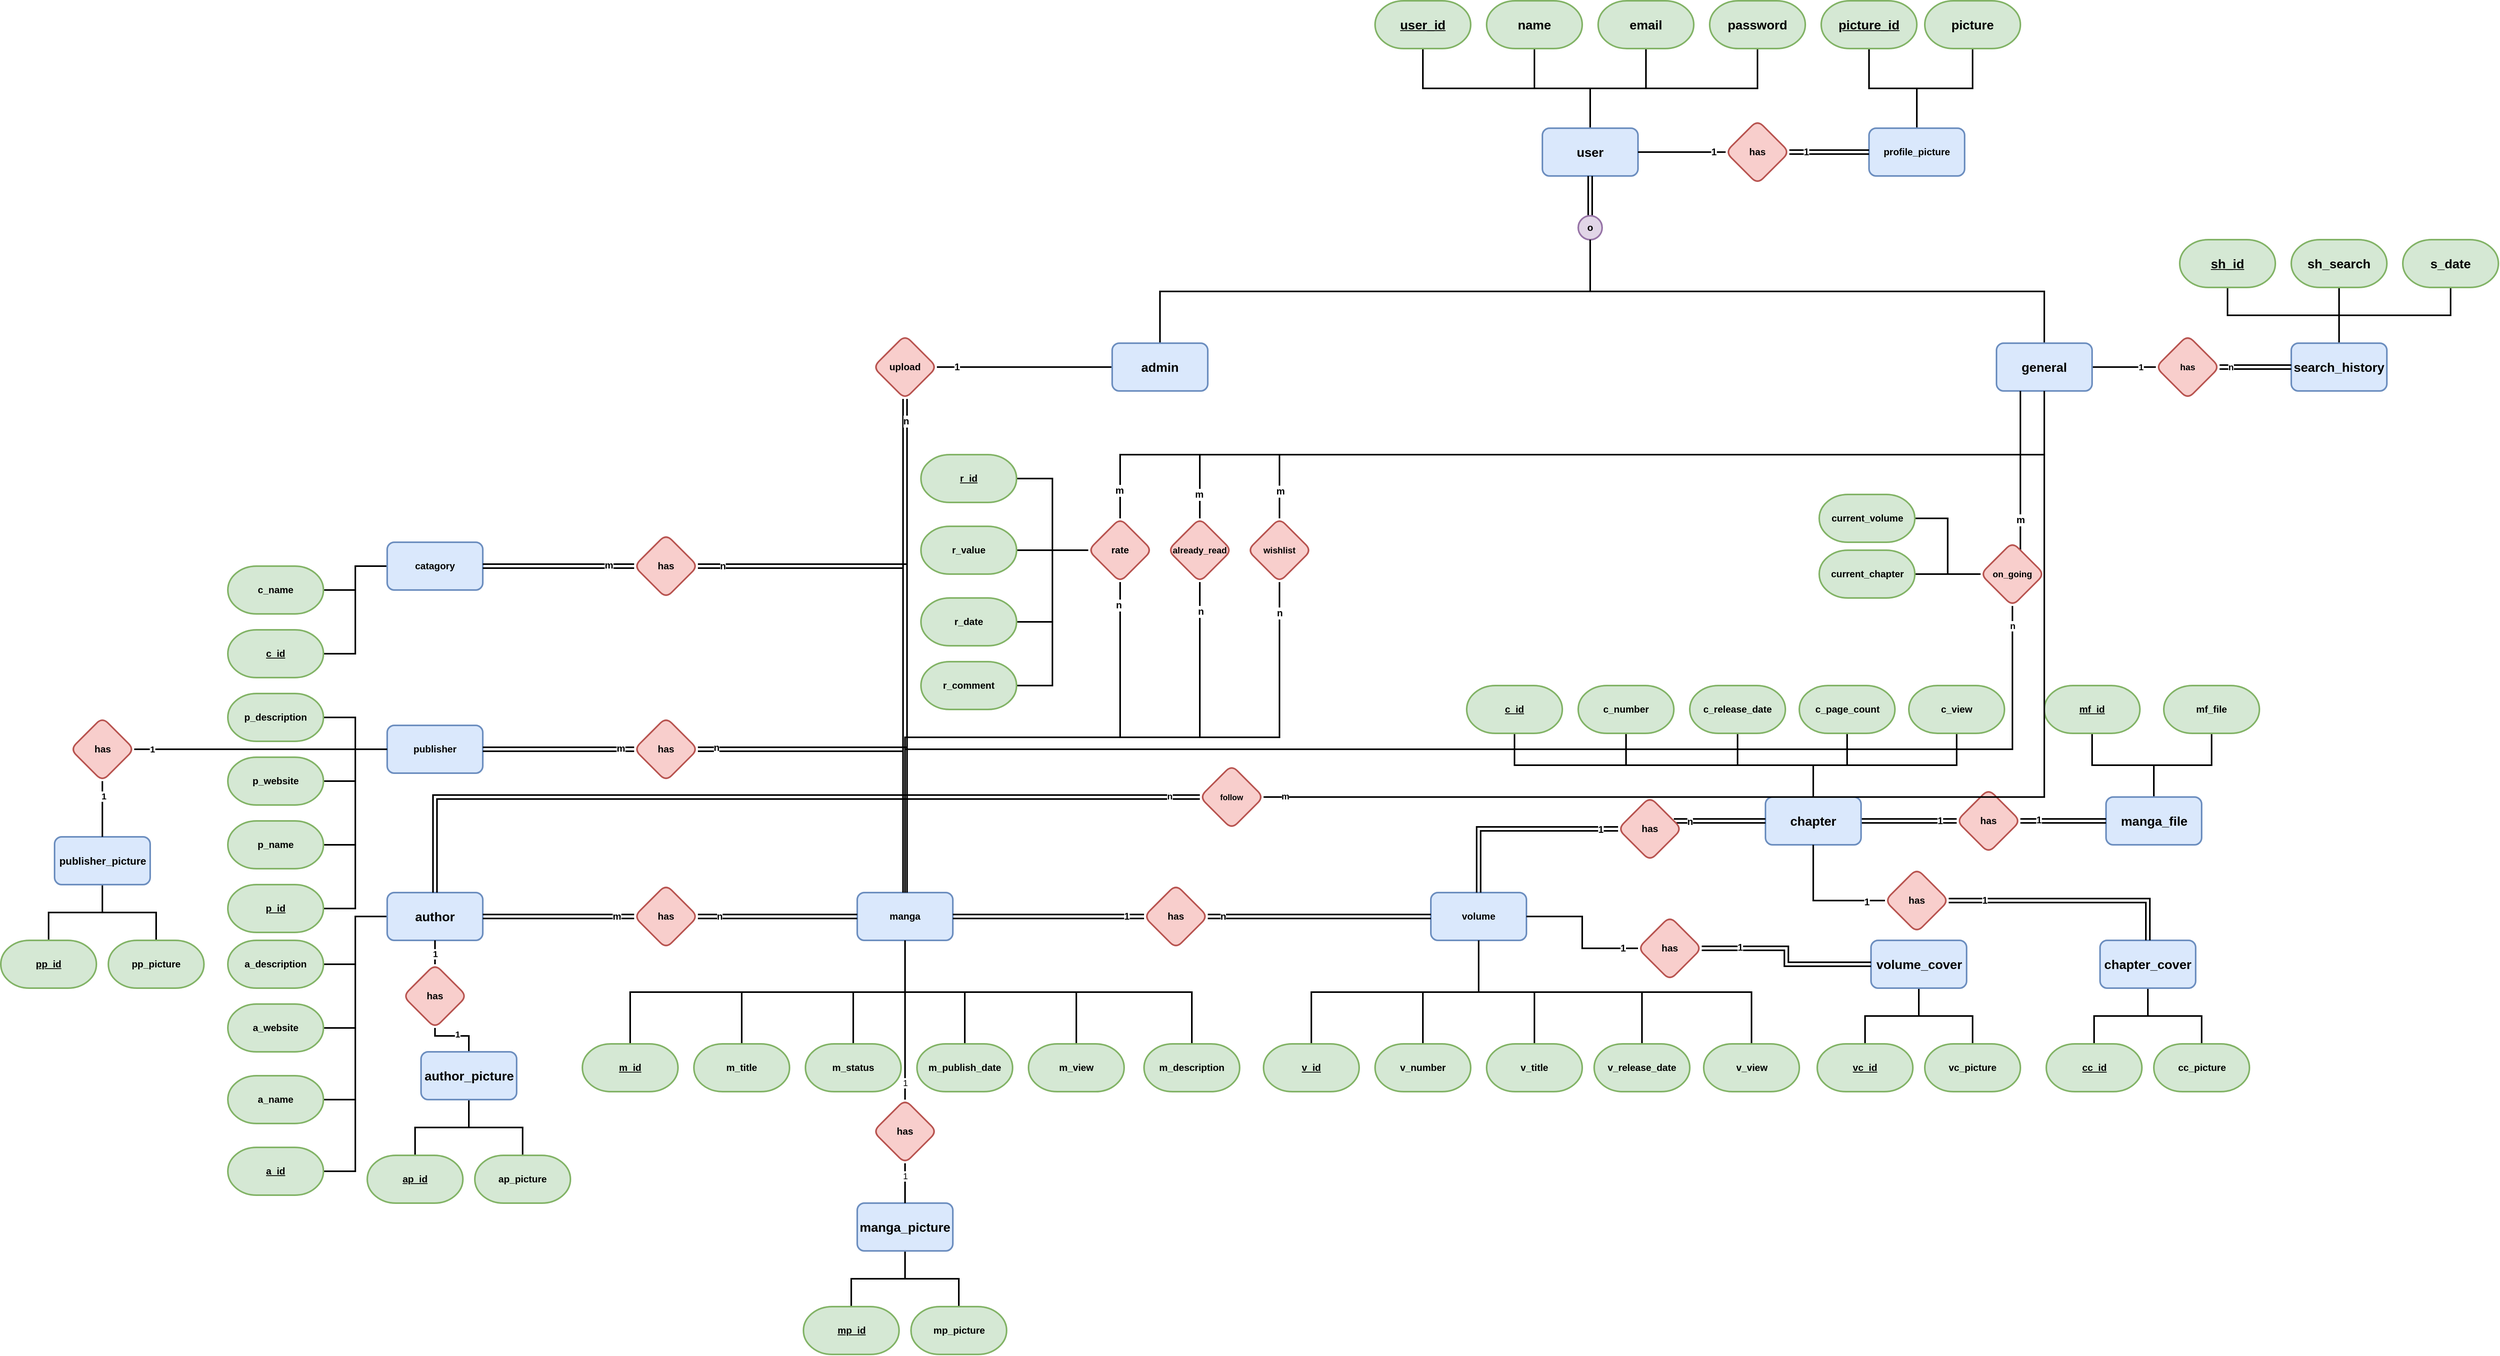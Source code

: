 <mxfile version="22.0.3" type="device">
  <diagram name="Page-1" id="BoSmgqvNc1_bul6-Wwdc">
    <mxGraphModel dx="1687" dy="984" grid="1" gridSize="10" guides="1" tooltips="1" connect="1" arrows="1" fold="1" page="1" pageScale="1" pageWidth="5000" pageHeight="5000" math="0" shadow="0">
      <root>
        <mxCell id="0" />
        <mxCell id="1" parent="0" />
        <mxCell id="vwh4TKMZ7woZxt2ZBBR1-9" style="edgeStyle=elbowEdgeStyle;rounded=0;orthogonalLoop=1;jettySize=auto;html=1;fontFamily=Helvetica;fontSize=12;fontColor=default;endArrow=none;endFill=0;strokeWidth=2;elbow=vertical;fontStyle=1" parent="1" source="vwh4TKMZ7woZxt2ZBBR1-2" target="vwh4TKMZ7woZxt2ZBBR1-3" edge="1">
          <mxGeometry relative="1" as="geometry" />
        </mxCell>
        <mxCell id="vwh4TKMZ7woZxt2ZBBR1-13" style="edgeStyle=elbowEdgeStyle;shape=connector;rounded=0;orthogonalLoop=1;jettySize=auto;html=1;labelBackgroundColor=default;strokeColor=default;strokeWidth=2;align=center;verticalAlign=middle;fontFamily=Helvetica;fontSize=12;fontColor=default;endArrow=none;endFill=0;elbow=vertical;fontStyle=1" parent="1" source="vwh4TKMZ7woZxt2ZBBR1-2" target="vwh4TKMZ7woZxt2ZBBR1-4" edge="1">
          <mxGeometry relative="1" as="geometry" />
        </mxCell>
        <mxCell id="vwh4TKMZ7woZxt2ZBBR1-14" style="edgeStyle=elbowEdgeStyle;shape=connector;rounded=0;orthogonalLoop=1;jettySize=auto;html=1;labelBackgroundColor=default;strokeColor=default;strokeWidth=2;align=center;verticalAlign=middle;fontFamily=Helvetica;fontSize=12;fontColor=default;endArrow=none;endFill=0;elbow=vertical;fontStyle=1" parent="1" source="vwh4TKMZ7woZxt2ZBBR1-2" target="vwh4TKMZ7woZxt2ZBBR1-5" edge="1">
          <mxGeometry relative="1" as="geometry" />
        </mxCell>
        <mxCell id="vwh4TKMZ7woZxt2ZBBR1-15" style="edgeStyle=elbowEdgeStyle;shape=connector;rounded=0;orthogonalLoop=1;jettySize=auto;html=1;labelBackgroundColor=default;strokeColor=default;strokeWidth=2;align=center;verticalAlign=middle;fontFamily=Helvetica;fontSize=12;fontColor=default;endArrow=none;endFill=0;elbow=vertical;fontStyle=1" parent="1" source="vwh4TKMZ7woZxt2ZBBR1-2" target="vwh4TKMZ7woZxt2ZBBR1-6" edge="1">
          <mxGeometry relative="1" as="geometry" />
        </mxCell>
        <mxCell id="vwh4TKMZ7woZxt2ZBBR1-2" value="&lt;font style=&quot;font-size: 16px;&quot;&gt;&lt;span&gt;user&lt;/span&gt;&lt;/font&gt;" style="rounded=1;whiteSpace=wrap;html=1;fillColor=#dae8fc;strokeColor=#6c8ebf;strokeWidth=2;fontStyle=1" parent="1" vertex="1">
          <mxGeometry x="2725" y="1140" width="120" height="60" as="geometry" />
        </mxCell>
        <mxCell id="vwh4TKMZ7woZxt2ZBBR1-3" value="&lt;font style=&quot;font-size: 16px;&quot;&gt;&lt;u&gt;user_id&lt;/u&gt;&lt;/font&gt;" style="rounded=1;whiteSpace=wrap;html=1;arcSize=60;strokeColor=#82b366;strokeWidth=2;align=center;verticalAlign=middle;fontFamily=Helvetica;fontSize=12;fillColor=#d5e8d4;fontStyle=1" parent="1" vertex="1">
          <mxGeometry x="2515" y="980" width="120" height="60" as="geometry" />
        </mxCell>
        <mxCell id="vwh4TKMZ7woZxt2ZBBR1-4" value="&lt;font style=&quot;font-size: 16px;&quot;&gt;name&lt;/font&gt;" style="rounded=1;whiteSpace=wrap;html=1;arcSize=60;strokeColor=#82b366;strokeWidth=2;align=center;verticalAlign=middle;fontFamily=Helvetica;fontSize=12;fillColor=#d5e8d4;fontStyle=1" parent="1" vertex="1">
          <mxGeometry x="2655" y="980" width="120" height="60" as="geometry" />
        </mxCell>
        <mxCell id="vwh4TKMZ7woZxt2ZBBR1-5" value="&lt;font style=&quot;font-size: 16px;&quot;&gt;email&lt;/font&gt;" style="rounded=1;whiteSpace=wrap;html=1;arcSize=60;strokeColor=#82b366;strokeWidth=2;align=center;verticalAlign=middle;fontFamily=Helvetica;fontSize=12;fillColor=#d5e8d4;fontStyle=1" parent="1" vertex="1">
          <mxGeometry x="2795" y="980" width="120" height="60" as="geometry" />
        </mxCell>
        <mxCell id="vwh4TKMZ7woZxt2ZBBR1-6" value="&lt;font style=&quot;font-size: 16px;&quot;&gt;password&lt;/font&gt;" style="rounded=1;whiteSpace=wrap;html=1;arcSize=60;strokeColor=#82b366;strokeWidth=2;align=center;verticalAlign=middle;fontFamily=Helvetica;fontSize=12;fillColor=#d5e8d4;fontStyle=1" parent="1" vertex="1">
          <mxGeometry x="2935" y="980" width="120" height="60" as="geometry" />
        </mxCell>
        <mxCell id="vwh4TKMZ7woZxt2ZBBR1-22" style="edgeStyle=elbowEdgeStyle;shape=connector;rounded=0;orthogonalLoop=1;jettySize=auto;html=1;labelBackgroundColor=default;strokeColor=default;strokeWidth=2;align=center;verticalAlign=middle;fontFamily=Helvetica;fontSize=12;fontColor=default;endArrow=none;endFill=0;elbow=vertical;fontStyle=1" parent="1" source="vwh4TKMZ7woZxt2ZBBR1-16" target="vwh4TKMZ7woZxt2ZBBR1-20" edge="1">
          <mxGeometry relative="1" as="geometry" />
        </mxCell>
        <mxCell id="vwh4TKMZ7woZxt2ZBBR1-23" style="edgeStyle=elbowEdgeStyle;shape=connector;rounded=0;orthogonalLoop=1;jettySize=auto;html=1;labelBackgroundColor=default;strokeColor=default;strokeWidth=2;align=center;verticalAlign=middle;fontFamily=Helvetica;fontSize=12;fontColor=default;endArrow=none;endFill=0;elbow=vertical;fontStyle=1" parent="1" source="vwh4TKMZ7woZxt2ZBBR1-16" target="vwh4TKMZ7woZxt2ZBBR1-21" edge="1">
          <mxGeometry relative="1" as="geometry" />
        </mxCell>
        <mxCell id="vwh4TKMZ7woZxt2ZBBR1-16" value="profile_picture" style="rounded=1;whiteSpace=wrap;html=1;strokeColor=#6c8ebf;strokeWidth=2;align=center;verticalAlign=middle;fontFamily=Helvetica;fontSize=12;fontColor=default;fillColor=#dae8fc;fontStyle=1" parent="1" vertex="1">
          <mxGeometry x="3135" y="1140" width="120" height="60" as="geometry" />
        </mxCell>
        <mxCell id="vwh4TKMZ7woZxt2ZBBR1-18" style="edgeStyle=orthogonalEdgeStyle;shape=connector;rounded=0;orthogonalLoop=1;jettySize=auto;html=1;labelBackgroundColor=default;strokeColor=default;strokeWidth=2;align=center;verticalAlign=middle;fontFamily=Helvetica;fontSize=12;fontColor=default;endArrow=none;endFill=0;fontStyle=1" parent="1" source="vwh4TKMZ7woZxt2ZBBR1-17" target="vwh4TKMZ7woZxt2ZBBR1-2" edge="1">
          <mxGeometry relative="1" as="geometry" />
        </mxCell>
        <mxCell id="vwh4TKMZ7woZxt2ZBBR1-24" value="1" style="edgeLabel;html=1;align=center;verticalAlign=middle;resizable=0;points=[];fontSize=12;fontFamily=Helvetica;fontColor=default;fontStyle=1" parent="vwh4TKMZ7woZxt2ZBBR1-18" vertex="1" connectable="0">
          <mxGeometry x="-0.724" relative="1" as="geometry">
            <mxPoint as="offset" />
          </mxGeometry>
        </mxCell>
        <mxCell id="vwh4TKMZ7woZxt2ZBBR1-19" style="edgeStyle=orthogonalEdgeStyle;shape=link;rounded=0;orthogonalLoop=1;jettySize=auto;html=1;labelBackgroundColor=default;strokeColor=default;strokeWidth=2;align=center;verticalAlign=middle;fontFamily=Helvetica;fontSize=12;fontColor=default;endArrow=none;endFill=0;fontStyle=1" parent="1" source="vwh4TKMZ7woZxt2ZBBR1-17" target="vwh4TKMZ7woZxt2ZBBR1-16" edge="1">
          <mxGeometry relative="1" as="geometry" />
        </mxCell>
        <mxCell id="vwh4TKMZ7woZxt2ZBBR1-25" value="1" style="edgeLabel;html=1;align=center;verticalAlign=middle;resizable=0;points=[];fontSize=12;fontFamily=Helvetica;fontColor=default;fontStyle=1" parent="vwh4TKMZ7woZxt2ZBBR1-19" vertex="1" connectable="0">
          <mxGeometry x="-0.584" relative="1" as="geometry">
            <mxPoint as="offset" />
          </mxGeometry>
        </mxCell>
        <mxCell id="vwh4TKMZ7woZxt2ZBBR1-17" value="has" style="rhombus;whiteSpace=wrap;html=1;rounded=1;strokeColor=#b85450;strokeWidth=2;align=center;verticalAlign=middle;fontFamily=Helvetica;fontSize=12;fillColor=#f8cecc;fontStyle=1" parent="1" vertex="1">
          <mxGeometry x="2955" y="1130" width="80" height="80" as="geometry" />
        </mxCell>
        <mxCell id="vwh4TKMZ7woZxt2ZBBR1-20" value="&lt;font style=&quot;font-size: 16px;&quot;&gt;&lt;u&gt;picture_id&lt;/u&gt;&lt;/font&gt;" style="rounded=1;whiteSpace=wrap;html=1;arcSize=60;strokeColor=#82b366;strokeWidth=2;align=center;verticalAlign=middle;fontFamily=Helvetica;fontSize=12;fillColor=#d5e8d4;fontStyle=1" parent="1" vertex="1">
          <mxGeometry x="3075" y="980" width="120" height="60" as="geometry" />
        </mxCell>
        <mxCell id="vwh4TKMZ7woZxt2ZBBR1-21" value="&lt;font style=&quot;font-size: 16px;&quot;&gt;picture&lt;/font&gt;" style="rounded=1;whiteSpace=wrap;html=1;arcSize=60;strokeColor=#82b366;strokeWidth=2;align=center;verticalAlign=middle;fontFamily=Helvetica;fontSize=12;fillColor=#d5e8d4;fontStyle=1" parent="1" vertex="1">
          <mxGeometry x="3205" y="980" width="120" height="60" as="geometry" />
        </mxCell>
        <mxCell id="vwh4TKMZ7woZxt2ZBBR1-31" style="edgeStyle=elbowEdgeStyle;shape=link;rounded=0;orthogonalLoop=1;jettySize=auto;html=1;labelBackgroundColor=default;strokeColor=default;strokeWidth=2;align=center;verticalAlign=middle;fontFamily=Helvetica;fontSize=12;fontColor=default;endArrow=none;endFill=0;elbow=vertical;fontStyle=1" parent="1" source="vwh4TKMZ7woZxt2ZBBR1-26" target="vwh4TKMZ7woZxt2ZBBR1-2" edge="1">
          <mxGeometry relative="1" as="geometry" />
        </mxCell>
        <mxCell id="vwh4TKMZ7woZxt2ZBBR1-26" value="o" style="ellipse;whiteSpace=wrap;html=1;aspect=fixed;rounded=1;strokeColor=#9673a6;strokeWidth=2;align=center;verticalAlign=middle;fontFamily=Helvetica;fontSize=12;fillColor=#e1d5e7;fontStyle=1" parent="1" vertex="1">
          <mxGeometry x="2770" y="1250" width="30" height="30" as="geometry" />
        </mxCell>
        <mxCell id="vwh4TKMZ7woZxt2ZBBR1-29" style="edgeStyle=elbowEdgeStyle;shape=connector;rounded=0;orthogonalLoop=1;jettySize=auto;html=1;labelBackgroundColor=default;strokeColor=default;strokeWidth=2;align=center;verticalAlign=middle;fontFamily=Helvetica;fontSize=12;fontColor=default;endArrow=none;endFill=0;elbow=vertical;fontStyle=1" parent="1" source="vwh4TKMZ7woZxt2ZBBR1-27" target="vwh4TKMZ7woZxt2ZBBR1-26" edge="1">
          <mxGeometry relative="1" as="geometry" />
        </mxCell>
        <mxCell id="vwh4TKMZ7woZxt2ZBBR1-205" style="shape=connector;rounded=0;orthogonalLoop=1;jettySize=auto;html=1;labelBackgroundColor=default;strokeColor=default;strokeWidth=2;align=center;verticalAlign=middle;fontFamily=Helvetica;fontSize=12;fontColor=default;endArrow=none;endFill=0;elbow=vertical;fontStyle=1" parent="1" source="vwh4TKMZ7woZxt2ZBBR1-27" target="vwh4TKMZ7woZxt2ZBBR1-203" edge="1">
          <mxGeometry relative="1" as="geometry" />
        </mxCell>
        <mxCell id="vwh4TKMZ7woZxt2ZBBR1-210" value="1" style="edgeLabel;html=1;align=center;verticalAlign=middle;resizable=0;points=[];fontSize=12;fontFamily=Helvetica;fontColor=default;fontStyle=1" parent="vwh4TKMZ7woZxt2ZBBR1-205" vertex="1" connectable="0">
          <mxGeometry x="0.776" relative="1" as="geometry">
            <mxPoint as="offset" />
          </mxGeometry>
        </mxCell>
        <mxCell id="vwh4TKMZ7woZxt2ZBBR1-27" value="&lt;font style=&quot;font-size: 16px;&quot;&gt;&lt;span&gt;admin&lt;/span&gt;&lt;/font&gt;" style="rounded=1;whiteSpace=wrap;html=1;fillColor=#dae8fc;strokeColor=#6c8ebf;strokeWidth=2;fontStyle=1" parent="1" vertex="1">
          <mxGeometry x="2185" y="1410" width="120" height="60" as="geometry" />
        </mxCell>
        <mxCell id="vwh4TKMZ7woZxt2ZBBR1-30" style="edgeStyle=elbowEdgeStyle;shape=connector;rounded=0;orthogonalLoop=1;jettySize=auto;html=1;labelBackgroundColor=default;strokeColor=default;strokeWidth=2;align=center;verticalAlign=middle;fontFamily=Helvetica;fontSize=12;fontColor=default;endArrow=none;endFill=0;elbow=vertical;fontStyle=1" parent="1" source="vwh4TKMZ7woZxt2ZBBR1-28" target="vwh4TKMZ7woZxt2ZBBR1-26" edge="1">
          <mxGeometry relative="1" as="geometry" />
        </mxCell>
        <mxCell id="7qn9O6Uv4WhieRISSYP3-7" style="edgeStyle=orthogonalEdgeStyle;rounded=0;orthogonalLoop=1;jettySize=auto;html=1;endArrow=none;endFill=0;strokeWidth=2;fontStyle=1" parent="1" source="vwh4TKMZ7woZxt2ZBBR1-28" target="7qn9O6Uv4WhieRISSYP3-6" edge="1">
          <mxGeometry relative="1" as="geometry" />
        </mxCell>
        <mxCell id="7qn9O6Uv4WhieRISSYP3-10" value="1" style="edgeLabel;html=1;align=center;verticalAlign=middle;resizable=0;points=[];fontSize=11;fontFamily=Helvetica;fontColor=default;fontStyle=1" parent="7qn9O6Uv4WhieRISSYP3-7" vertex="1" connectable="0">
          <mxGeometry x="0.522" relative="1" as="geometry">
            <mxPoint as="offset" />
          </mxGeometry>
        </mxCell>
        <mxCell id="vwh4TKMZ7woZxt2ZBBR1-28" value="&lt;font style=&quot;font-size: 16px;&quot;&gt;&lt;span&gt;general&lt;/span&gt;&lt;/font&gt;" style="rounded=1;whiteSpace=wrap;html=1;fillColor=#dae8fc;strokeColor=#6c8ebf;strokeWidth=2;fontStyle=1" parent="1" vertex="1">
          <mxGeometry x="3295" y="1410" width="120" height="60" as="geometry" />
        </mxCell>
        <mxCell id="vwh4TKMZ7woZxt2ZBBR1-46" style="edgeStyle=elbowEdgeStyle;shape=connector;rounded=0;orthogonalLoop=1;jettySize=auto;html=1;labelBackgroundColor=default;strokeColor=default;strokeWidth=2;align=center;verticalAlign=middle;fontFamily=Helvetica;fontSize=12;fontColor=default;endArrow=none;endFill=0;elbow=vertical;fontStyle=1" parent="1" source="vwh4TKMZ7woZxt2ZBBR1-32" target="vwh4TKMZ7woZxt2ZBBR1-40" edge="1">
          <mxGeometry relative="1" as="geometry" />
        </mxCell>
        <mxCell id="vwh4TKMZ7woZxt2ZBBR1-47" style="edgeStyle=elbowEdgeStyle;shape=connector;rounded=0;orthogonalLoop=1;jettySize=auto;html=1;labelBackgroundColor=default;strokeColor=default;strokeWidth=2;align=center;verticalAlign=middle;fontFamily=Helvetica;fontSize=12;fontColor=default;endArrow=none;endFill=0;elbow=vertical;fontStyle=1" parent="1" source="vwh4TKMZ7woZxt2ZBBR1-32" target="vwh4TKMZ7woZxt2ZBBR1-41" edge="1">
          <mxGeometry relative="1" as="geometry" />
        </mxCell>
        <mxCell id="vwh4TKMZ7woZxt2ZBBR1-48" style="edgeStyle=elbowEdgeStyle;shape=connector;rounded=0;orthogonalLoop=1;jettySize=auto;html=1;labelBackgroundColor=default;strokeColor=default;strokeWidth=2;align=center;verticalAlign=middle;fontFamily=Helvetica;fontSize=12;fontColor=default;endArrow=none;endFill=0;elbow=vertical;fontStyle=1" parent="1" source="vwh4TKMZ7woZxt2ZBBR1-32" target="vwh4TKMZ7woZxt2ZBBR1-42" edge="1">
          <mxGeometry relative="1" as="geometry" />
        </mxCell>
        <mxCell id="vwh4TKMZ7woZxt2ZBBR1-49" style="edgeStyle=elbowEdgeStyle;shape=connector;rounded=0;orthogonalLoop=1;jettySize=auto;html=1;labelBackgroundColor=default;strokeColor=default;strokeWidth=2;align=center;verticalAlign=middle;fontFamily=Helvetica;fontSize=12;fontColor=default;endArrow=none;endFill=0;elbow=vertical;fontStyle=1" parent="1" source="vwh4TKMZ7woZxt2ZBBR1-32" target="vwh4TKMZ7woZxt2ZBBR1-44" edge="1">
          <mxGeometry relative="1" as="geometry" />
        </mxCell>
        <mxCell id="vwh4TKMZ7woZxt2ZBBR1-50" style="edgeStyle=elbowEdgeStyle;shape=connector;rounded=0;orthogonalLoop=1;jettySize=auto;html=1;labelBackgroundColor=default;strokeColor=default;strokeWidth=2;align=center;verticalAlign=middle;fontFamily=Helvetica;fontSize=12;fontColor=default;endArrow=none;endFill=0;elbow=vertical;fontStyle=1" parent="1" source="vwh4TKMZ7woZxt2ZBBR1-32" target="vwh4TKMZ7woZxt2ZBBR1-45" edge="1">
          <mxGeometry relative="1" as="geometry" />
        </mxCell>
        <mxCell id="Puczav_mlAhpV0eRWNq6-40" style="edgeStyle=elbowEdgeStyle;shape=connector;rounded=0;orthogonalLoop=1;jettySize=auto;html=1;labelBackgroundColor=default;strokeColor=default;strokeWidth=2;align=center;verticalAlign=middle;fontFamily=Helvetica;fontSize=11;fontColor=default;endArrow=none;endFill=0;elbow=vertical;fontStyle=1" parent="1" source="vwh4TKMZ7woZxt2ZBBR1-32" target="vwh4TKMZ7woZxt2ZBBR1-190" edge="1">
          <mxGeometry relative="1" as="geometry" />
        </mxCell>
        <mxCell id="Puczav_mlAhpV0eRWNq6-41" value="n" style="edgeLabel;html=1;align=center;verticalAlign=middle;resizable=0;points=[];fontSize=11;fontFamily=Helvetica;fontColor=default;fontStyle=1" parent="Puczav_mlAhpV0eRWNq6-40" vertex="1" connectable="0">
          <mxGeometry x="0.972" relative="1" as="geometry">
            <mxPoint as="offset" />
          </mxGeometry>
        </mxCell>
        <mxCell id="vwh4TKMZ7woZxt2ZBBR1-32" value="manga" style="rounded=1;whiteSpace=wrap;html=1;strokeColor=#6c8ebf;strokeWidth=2;align=center;verticalAlign=middle;fontFamily=Helvetica;fontSize=12;fontColor=default;fillColor=#dae8fc;fontStyle=1" parent="1" vertex="1">
          <mxGeometry x="1865" y="2100" width="120" height="60" as="geometry" />
        </mxCell>
        <mxCell id="-6IDkBmVgf6BlsOlDVBG-16" style="edgeStyle=elbowEdgeStyle;shape=connector;rounded=0;orthogonalLoop=1;jettySize=auto;html=1;labelBackgroundColor=default;strokeColor=default;strokeWidth=2;align=center;verticalAlign=middle;fontFamily=Helvetica;fontSize=11;fontColor=default;endArrow=none;endFill=0;elbow=vertical;" edge="1" parent="1" source="vwh4TKMZ7woZxt2ZBBR1-33" target="-6IDkBmVgf6BlsOlDVBG-15">
          <mxGeometry relative="1" as="geometry" />
        </mxCell>
        <mxCell id="vwh4TKMZ7woZxt2ZBBR1-33" value="volume" style="rounded=1;whiteSpace=wrap;html=1;strokeColor=#6c8ebf;strokeWidth=2;align=center;verticalAlign=middle;fontFamily=Helvetica;fontSize=12;fontColor=default;fillColor=#dae8fc;fontStyle=1" parent="1" vertex="1">
          <mxGeometry x="2585" y="2100" width="120" height="60" as="geometry" />
        </mxCell>
        <mxCell id="vwh4TKMZ7woZxt2ZBBR1-35" style="edgeStyle=elbowEdgeStyle;shape=link;rounded=0;orthogonalLoop=1;jettySize=auto;html=1;labelBackgroundColor=default;strokeColor=default;strokeWidth=2;align=center;verticalAlign=middle;fontFamily=Helvetica;fontSize=12;fontColor=default;endArrow=none;endFill=0;elbow=vertical;fontStyle=1" parent="1" source="vwh4TKMZ7woZxt2ZBBR1-34" target="vwh4TKMZ7woZxt2ZBBR1-32" edge="1">
          <mxGeometry relative="1" as="geometry" />
        </mxCell>
        <mxCell id="vwh4TKMZ7woZxt2ZBBR1-38" value="1" style="edgeLabel;html=1;align=center;verticalAlign=middle;resizable=0;points=[];fontSize=12;fontFamily=Helvetica;fontColor=default;fontStyle=1" parent="vwh4TKMZ7woZxt2ZBBR1-35" vertex="1" connectable="0">
          <mxGeometry x="-0.75" y="-4" relative="1" as="geometry">
            <mxPoint x="8" y="4" as="offset" />
          </mxGeometry>
        </mxCell>
        <mxCell id="vwh4TKMZ7woZxt2ZBBR1-36" style="edgeStyle=orthogonalEdgeStyle;shape=link;rounded=0;orthogonalLoop=1;jettySize=auto;html=1;labelBackgroundColor=default;strokeColor=default;strokeWidth=2;align=center;verticalAlign=middle;fontFamily=Helvetica;fontSize=12;fontColor=default;endArrow=none;endFill=0;fontStyle=1" parent="1" source="vwh4TKMZ7woZxt2ZBBR1-34" target="vwh4TKMZ7woZxt2ZBBR1-33" edge="1">
          <mxGeometry relative="1" as="geometry" />
        </mxCell>
        <mxCell id="vwh4TKMZ7woZxt2ZBBR1-37" value="n" style="edgeLabel;html=1;align=center;verticalAlign=middle;resizable=0;points=[];fontSize=12;fontFamily=Helvetica;fontColor=default;fontStyle=1" parent="vwh4TKMZ7woZxt2ZBBR1-36" vertex="1" connectable="0">
          <mxGeometry x="-0.863" relative="1" as="geometry">
            <mxPoint as="offset" />
          </mxGeometry>
        </mxCell>
        <mxCell id="vwh4TKMZ7woZxt2ZBBR1-34" value="has" style="rhombus;whiteSpace=wrap;html=1;rounded=1;strokeColor=#b85450;strokeWidth=2;align=center;verticalAlign=middle;fontFamily=Helvetica;fontSize=12;fontColor=default;fillColor=#f8cecc;fontStyle=1" parent="1" vertex="1">
          <mxGeometry x="2225" y="2090" width="80" height="80" as="geometry" />
        </mxCell>
        <mxCell id="vwh4TKMZ7woZxt2ZBBR1-40" value="&lt;u&gt;m_id&lt;/u&gt;" style="rounded=1;whiteSpace=wrap;html=1;arcSize=60;strokeColor=#82b366;strokeWidth=2;align=center;verticalAlign=middle;fontFamily=Helvetica;fontSize=12;fontColor=default;fillColor=#d5e8d4;fontStyle=1" parent="1" vertex="1">
          <mxGeometry x="1520" y="2290" width="120" height="60" as="geometry" />
        </mxCell>
        <mxCell id="vwh4TKMZ7woZxt2ZBBR1-41" value="m_title" style="rounded=1;whiteSpace=wrap;html=1;arcSize=60;strokeColor=#82b366;strokeWidth=2;align=center;verticalAlign=middle;fontFamily=Helvetica;fontSize=12;fontColor=default;fillColor=#d5e8d4;fontStyle=1" parent="1" vertex="1">
          <mxGeometry x="1660" y="2290" width="120" height="60" as="geometry" />
        </mxCell>
        <mxCell id="vwh4TKMZ7woZxt2ZBBR1-42" value="m_status" style="rounded=1;whiteSpace=wrap;html=1;arcSize=60;strokeColor=#82b366;strokeWidth=2;align=center;verticalAlign=middle;fontFamily=Helvetica;fontSize=12;fontColor=default;fillColor=#d5e8d4;fontStyle=1" parent="1" vertex="1">
          <mxGeometry x="1800" y="2290" width="120" height="60" as="geometry" />
        </mxCell>
        <mxCell id="vwh4TKMZ7woZxt2ZBBR1-44" value="m_publish_date" style="rounded=1;whiteSpace=wrap;html=1;arcSize=60;strokeColor=#82b366;strokeWidth=2;align=center;verticalAlign=middle;fontFamily=Helvetica;fontSize=12;fontColor=default;fillColor=#d5e8d4;fontStyle=1" parent="1" vertex="1">
          <mxGeometry x="1940" y="2290" width="120" height="60" as="geometry" />
        </mxCell>
        <mxCell id="vwh4TKMZ7woZxt2ZBBR1-45" value="m_view" style="rounded=1;whiteSpace=wrap;html=1;arcSize=60;strokeColor=#82b366;strokeWidth=2;align=center;verticalAlign=middle;fontFamily=Helvetica;fontSize=12;fontColor=default;fillColor=#d5e8d4;fontStyle=1" parent="1" vertex="1">
          <mxGeometry x="2080" y="2290" width="120" height="60" as="geometry" />
        </mxCell>
        <mxCell id="vwh4TKMZ7woZxt2ZBBR1-73" style="edgeStyle=elbowEdgeStyle;shape=connector;rounded=0;orthogonalLoop=1;jettySize=auto;html=1;labelBackgroundColor=default;strokeColor=default;strokeWidth=2;align=center;verticalAlign=middle;fontFamily=Helvetica;fontSize=12;fontColor=default;endArrow=none;endFill=0;elbow=vertical;fontStyle=1" parent="1" source="vwh4TKMZ7woZxt2ZBBR1-52" target="vwh4TKMZ7woZxt2ZBBR1-33" edge="1">
          <mxGeometry relative="1" as="geometry" />
        </mxCell>
        <mxCell id="vwh4TKMZ7woZxt2ZBBR1-52" value="&lt;u&gt;v_id&lt;/u&gt;" style="rounded=1;whiteSpace=wrap;html=1;arcSize=60;strokeColor=#82b366;strokeWidth=2;align=center;verticalAlign=middle;fontFamily=Helvetica;fontSize=12;fontColor=default;fillColor=#d5e8d4;fontStyle=1" parent="1" vertex="1">
          <mxGeometry x="2375" y="2290" width="120" height="60" as="geometry" />
        </mxCell>
        <mxCell id="vwh4TKMZ7woZxt2ZBBR1-74" style="edgeStyle=elbowEdgeStyle;shape=connector;rounded=0;orthogonalLoop=1;jettySize=auto;html=1;labelBackgroundColor=default;strokeColor=default;strokeWidth=2;align=center;verticalAlign=middle;fontFamily=Helvetica;fontSize=12;fontColor=default;endArrow=none;endFill=0;elbow=vertical;fontStyle=1" parent="1" source="vwh4TKMZ7woZxt2ZBBR1-53" target="vwh4TKMZ7woZxt2ZBBR1-33" edge="1">
          <mxGeometry relative="1" as="geometry" />
        </mxCell>
        <mxCell id="vwh4TKMZ7woZxt2ZBBR1-53" value="v_number" style="rounded=1;whiteSpace=wrap;html=1;arcSize=60;strokeColor=#82b366;strokeWidth=2;align=center;verticalAlign=middle;fontFamily=Helvetica;fontSize=12;fontColor=default;fillColor=#d5e8d4;fontStyle=1" parent="1" vertex="1">
          <mxGeometry x="2515" y="2290" width="120" height="60" as="geometry" />
        </mxCell>
        <mxCell id="vwh4TKMZ7woZxt2ZBBR1-75" style="edgeStyle=elbowEdgeStyle;shape=connector;rounded=0;orthogonalLoop=1;jettySize=auto;html=1;labelBackgroundColor=default;strokeColor=default;strokeWidth=2;align=center;verticalAlign=middle;fontFamily=Helvetica;fontSize=12;fontColor=default;endArrow=none;endFill=0;elbow=vertical;fontStyle=1" parent="1" source="vwh4TKMZ7woZxt2ZBBR1-54" target="vwh4TKMZ7woZxt2ZBBR1-33" edge="1">
          <mxGeometry relative="1" as="geometry" />
        </mxCell>
        <mxCell id="vwh4TKMZ7woZxt2ZBBR1-54" value="v_title" style="rounded=1;whiteSpace=wrap;html=1;arcSize=60;strokeColor=#82b366;strokeWidth=2;align=center;verticalAlign=middle;fontFamily=Helvetica;fontSize=12;fontColor=default;fillColor=#d5e8d4;fontStyle=1" parent="1" vertex="1">
          <mxGeometry x="2655" y="2290" width="120" height="60" as="geometry" />
        </mxCell>
        <mxCell id="vwh4TKMZ7woZxt2ZBBR1-76" style="edgeStyle=elbowEdgeStyle;shape=connector;rounded=0;orthogonalLoop=1;jettySize=auto;html=1;labelBackgroundColor=default;strokeColor=default;strokeWidth=2;align=center;verticalAlign=middle;fontFamily=Helvetica;fontSize=12;fontColor=default;endArrow=none;endFill=0;elbow=vertical;fontStyle=1" parent="1" source="vwh4TKMZ7woZxt2ZBBR1-55" target="vwh4TKMZ7woZxt2ZBBR1-33" edge="1">
          <mxGeometry relative="1" as="geometry" />
        </mxCell>
        <mxCell id="vwh4TKMZ7woZxt2ZBBR1-55" value="v_release_date" style="rounded=1;whiteSpace=wrap;html=1;arcSize=60;strokeColor=#82b366;strokeWidth=2;align=center;verticalAlign=middle;fontFamily=Helvetica;fontSize=12;fontColor=default;fillColor=#d5e8d4;fontStyle=1" parent="1" vertex="1">
          <mxGeometry x="2790" y="2290" width="120" height="60" as="geometry" />
        </mxCell>
        <mxCell id="vwh4TKMZ7woZxt2ZBBR1-71" style="edgeStyle=orthogonalEdgeStyle;shape=connector;rounded=0;orthogonalLoop=1;jettySize=auto;html=1;labelBackgroundColor=default;strokeColor=default;strokeWidth=2;align=center;verticalAlign=middle;fontFamily=Helvetica;fontSize=12;fontColor=default;endArrow=none;endFill=0;fontStyle=1" parent="1" source="vwh4TKMZ7woZxt2ZBBR1-58" target="vwh4TKMZ7woZxt2ZBBR1-69" edge="1">
          <mxGeometry relative="1" as="geometry" />
        </mxCell>
        <mxCell id="vwh4TKMZ7woZxt2ZBBR1-72" style="edgeStyle=orthogonalEdgeStyle;shape=connector;rounded=0;orthogonalLoop=1;jettySize=auto;html=1;labelBackgroundColor=default;strokeColor=default;strokeWidth=2;align=center;verticalAlign=middle;fontFamily=Helvetica;fontSize=12;fontColor=default;endArrow=none;endFill=0;fontStyle=1" parent="1" source="vwh4TKMZ7woZxt2ZBBR1-58" target="vwh4TKMZ7woZxt2ZBBR1-70" edge="1">
          <mxGeometry relative="1" as="geometry" />
        </mxCell>
        <mxCell id="vwh4TKMZ7woZxt2ZBBR1-58" value="&lt;font style=&quot;font-size: 16px;&quot;&gt;&lt;span&gt;volume_cover&lt;/span&gt;&lt;/font&gt;" style="rounded=1;whiteSpace=wrap;html=1;fillColor=#dae8fc;strokeColor=#6c8ebf;strokeWidth=2;fontStyle=1" parent="1" vertex="1">
          <mxGeometry x="3137.5" y="2160" width="120" height="60" as="geometry" />
        </mxCell>
        <mxCell id="vwh4TKMZ7woZxt2ZBBR1-69" value="&lt;u&gt;vc_id&lt;/u&gt;" style="rounded=1;whiteSpace=wrap;html=1;arcSize=60;strokeColor=#82b366;strokeWidth=2;align=center;verticalAlign=middle;fontFamily=Helvetica;fontSize=12;fontColor=default;fillColor=#d5e8d4;fontStyle=1" parent="1" vertex="1">
          <mxGeometry x="3070" y="2290" width="120" height="60" as="geometry" />
        </mxCell>
        <mxCell id="vwh4TKMZ7woZxt2ZBBR1-70" value="vc_picture" style="rounded=1;whiteSpace=wrap;html=1;arcSize=60;strokeColor=#82b366;strokeWidth=2;align=center;verticalAlign=middle;fontFamily=Helvetica;fontSize=12;fontColor=default;fillColor=#d5e8d4;fontStyle=1" parent="1" vertex="1">
          <mxGeometry x="3205" y="2290" width="120" height="60" as="geometry" />
        </mxCell>
        <mxCell id="vwh4TKMZ7woZxt2ZBBR1-78" style="edgeStyle=orthogonalEdgeStyle;shape=link;rounded=0;orthogonalLoop=1;jettySize=auto;html=1;labelBackgroundColor=default;strokeColor=default;strokeWidth=2;align=center;verticalAlign=middle;fontFamily=Helvetica;fontSize=12;fontColor=default;endArrow=none;endFill=0;fontStyle=1" parent="1" source="vwh4TKMZ7woZxt2ZBBR1-77" target="vwh4TKMZ7woZxt2ZBBR1-58" edge="1">
          <mxGeometry relative="1" as="geometry" />
        </mxCell>
        <mxCell id="vwh4TKMZ7woZxt2ZBBR1-97" value="1" style="edgeLabel;html=1;align=center;verticalAlign=middle;resizable=0;points=[];fontSize=12;fontFamily=Helvetica;fontColor=default;fontStyle=1" parent="vwh4TKMZ7woZxt2ZBBR1-78" vertex="1" connectable="0">
          <mxGeometry x="-0.593" y="1" relative="1" as="geometry">
            <mxPoint as="offset" />
          </mxGeometry>
        </mxCell>
        <mxCell id="vwh4TKMZ7woZxt2ZBBR1-79" style="edgeStyle=orthogonalEdgeStyle;shape=connector;rounded=0;orthogonalLoop=1;jettySize=auto;html=1;labelBackgroundColor=default;strokeColor=default;strokeWidth=2;align=center;verticalAlign=middle;fontFamily=Helvetica;fontSize=12;fontColor=default;endArrow=none;endFill=0;fontStyle=1" parent="1" source="vwh4TKMZ7woZxt2ZBBR1-77" target="vwh4TKMZ7woZxt2ZBBR1-33" edge="1">
          <mxGeometry relative="1" as="geometry" />
        </mxCell>
        <mxCell id="vwh4TKMZ7woZxt2ZBBR1-98" value="1" style="edgeLabel;html=1;align=center;verticalAlign=middle;resizable=0;points=[];fontSize=12;fontFamily=Helvetica;fontColor=default;fontStyle=1" parent="vwh4TKMZ7woZxt2ZBBR1-79" vertex="1" connectable="0">
          <mxGeometry x="-0.781" relative="1" as="geometry">
            <mxPoint as="offset" />
          </mxGeometry>
        </mxCell>
        <mxCell id="vwh4TKMZ7woZxt2ZBBR1-77" value="has" style="rhombus;whiteSpace=wrap;html=1;rounded=1;strokeColor=#b85450;strokeWidth=2;align=center;verticalAlign=middle;fontFamily=Helvetica;fontSize=12;fontColor=default;fillColor=#f8cecc;fontStyle=1" parent="1" vertex="1">
          <mxGeometry x="2845" y="2130" width="80" height="80" as="geometry" />
        </mxCell>
        <mxCell id="vwh4TKMZ7woZxt2ZBBR1-80" style="edgeStyle=orthogonalEdgeStyle;shape=connector;rounded=0;orthogonalLoop=1;jettySize=auto;html=1;labelBackgroundColor=default;strokeColor=default;strokeWidth=2;align=center;verticalAlign=middle;fontFamily=Helvetica;fontSize=12;fontColor=default;endArrow=none;endFill=0;fontStyle=1" parent="1" source="vwh4TKMZ7woZxt2ZBBR1-82" target="vwh4TKMZ7woZxt2ZBBR1-83" edge="1">
          <mxGeometry relative="1" as="geometry" />
        </mxCell>
        <mxCell id="vwh4TKMZ7woZxt2ZBBR1-81" style="edgeStyle=orthogonalEdgeStyle;shape=connector;rounded=0;orthogonalLoop=1;jettySize=auto;html=1;labelBackgroundColor=default;strokeColor=default;strokeWidth=2;align=center;verticalAlign=middle;fontFamily=Helvetica;fontSize=12;fontColor=default;endArrow=none;endFill=0;fontStyle=1" parent="1" source="vwh4TKMZ7woZxt2ZBBR1-82" target="vwh4TKMZ7woZxt2ZBBR1-84" edge="1">
          <mxGeometry relative="1" as="geometry" />
        </mxCell>
        <mxCell id="vwh4TKMZ7woZxt2ZBBR1-82" value="&lt;span style=&quot;font-size: 16px;&quot;&gt;&lt;span&gt;manga_file&lt;/span&gt;&lt;/span&gt;" style="rounded=1;whiteSpace=wrap;html=1;fillColor=#dae8fc;strokeColor=#6c8ebf;strokeWidth=2;fontStyle=1" parent="1" vertex="1">
          <mxGeometry x="3432.5" y="1980" width="120" height="60" as="geometry" />
        </mxCell>
        <mxCell id="vwh4TKMZ7woZxt2ZBBR1-83" value="&lt;u&gt;mf_id&lt;/u&gt;" style="rounded=1;whiteSpace=wrap;html=1;arcSize=60;strokeColor=#82b366;strokeWidth=2;align=center;verticalAlign=middle;fontFamily=Helvetica;fontSize=12;fontColor=default;fillColor=#d5e8d4;fontStyle=1" parent="1" vertex="1">
          <mxGeometry x="3355" y="1840" width="120" height="60" as="geometry" />
        </mxCell>
        <mxCell id="vwh4TKMZ7woZxt2ZBBR1-84" value="mf_file" style="rounded=1;whiteSpace=wrap;html=1;arcSize=60;strokeColor=#82b366;strokeWidth=2;align=center;verticalAlign=middle;fontFamily=Helvetica;fontSize=12;fontColor=default;fillColor=#d5e8d4;fontStyle=1" parent="1" vertex="1">
          <mxGeometry x="3505" y="1840" width="120" height="60" as="geometry" />
        </mxCell>
        <mxCell id="vwh4TKMZ7woZxt2ZBBR1-85" style="edgeStyle=orthogonalEdgeStyle;shape=link;rounded=0;orthogonalLoop=1;jettySize=auto;html=1;labelBackgroundColor=default;strokeColor=default;strokeWidth=2;align=center;verticalAlign=middle;fontFamily=Helvetica;fontSize=12;fontColor=default;endArrow=none;endFill=0;elbow=vertical;fontStyle=1" parent="1" source="vwh4TKMZ7woZxt2ZBBR1-88" target="vwh4TKMZ7woZxt2ZBBR1-82" edge="1">
          <mxGeometry relative="1" as="geometry" />
        </mxCell>
        <mxCell id="vwh4TKMZ7woZxt2ZBBR1-86" value="1" style="edgeLabel;html=1;align=center;verticalAlign=middle;resizable=0;points=[];fontSize=12;fontFamily=Helvetica;fontColor=default;fontStyle=1" parent="vwh4TKMZ7woZxt2ZBBR1-85" vertex="1" connectable="0">
          <mxGeometry x="-0.583" y="1" relative="1" as="geometry">
            <mxPoint as="offset" />
          </mxGeometry>
        </mxCell>
        <mxCell id="vwh4TKMZ7woZxt2ZBBR1-88" value="has" style="rhombus;whiteSpace=wrap;html=1;rounded=1;strokeColor=#b85450;strokeWidth=2;align=center;verticalAlign=middle;fontFamily=Helvetica;fontSize=12;fontColor=default;fillColor=#f8cecc;fontStyle=1" parent="1" vertex="1">
          <mxGeometry x="3245" y="1970" width="80" height="80" as="geometry" />
        </mxCell>
        <mxCell id="vwh4TKMZ7woZxt2ZBBR1-99" style="edgeStyle=elbowEdgeStyle;shape=link;rounded=0;orthogonalLoop=1;jettySize=auto;html=1;labelBackgroundColor=default;strokeColor=default;strokeWidth=2;align=center;verticalAlign=middle;fontFamily=Helvetica;fontSize=12;fontColor=default;endArrow=none;endFill=0;elbow=vertical;fontStyle=1" parent="1" source="vwh4TKMZ7woZxt2ZBBR1-90" target="vwh4TKMZ7woZxt2ZBBR1-88" edge="1">
          <mxGeometry relative="1" as="geometry" />
        </mxCell>
        <mxCell id="vwh4TKMZ7woZxt2ZBBR1-100" value="1" style="edgeLabel;html=1;align=center;verticalAlign=middle;resizable=0;points=[];fontSize=12;fontFamily=Helvetica;fontColor=default;fontStyle=1" parent="vwh4TKMZ7woZxt2ZBBR1-99" vertex="1" connectable="0">
          <mxGeometry x="0.64" relative="1" as="geometry">
            <mxPoint as="offset" />
          </mxGeometry>
        </mxCell>
        <mxCell id="vwh4TKMZ7woZxt2ZBBR1-105" style="edgeStyle=elbowEdgeStyle;shape=connector;rounded=0;orthogonalLoop=1;jettySize=auto;html=1;labelBackgroundColor=default;strokeColor=default;strokeWidth=2;align=center;verticalAlign=middle;fontFamily=Helvetica;fontSize=12;fontColor=default;endArrow=none;endFill=0;elbow=vertical;fontStyle=1" parent="1" source="vwh4TKMZ7woZxt2ZBBR1-90" target="vwh4TKMZ7woZxt2ZBBR1-101" edge="1">
          <mxGeometry relative="1" as="geometry" />
        </mxCell>
        <mxCell id="vwh4TKMZ7woZxt2ZBBR1-106" style="edgeStyle=elbowEdgeStyle;shape=connector;rounded=0;orthogonalLoop=1;jettySize=auto;html=1;labelBackgroundColor=default;strokeColor=default;strokeWidth=2;align=center;verticalAlign=middle;fontFamily=Helvetica;fontSize=12;fontColor=default;endArrow=none;endFill=0;elbow=vertical;fontStyle=1" parent="1" source="vwh4TKMZ7woZxt2ZBBR1-90" target="vwh4TKMZ7woZxt2ZBBR1-102" edge="1">
          <mxGeometry relative="1" as="geometry" />
        </mxCell>
        <mxCell id="vwh4TKMZ7woZxt2ZBBR1-107" style="edgeStyle=elbowEdgeStyle;shape=connector;rounded=0;orthogonalLoop=1;jettySize=auto;html=1;labelBackgroundColor=default;strokeColor=default;strokeWidth=2;align=center;verticalAlign=middle;fontFamily=Helvetica;fontSize=12;fontColor=default;endArrow=none;endFill=0;elbow=vertical;fontStyle=1" parent="1" source="vwh4TKMZ7woZxt2ZBBR1-90" target="vwh4TKMZ7woZxt2ZBBR1-104" edge="1">
          <mxGeometry relative="1" as="geometry" />
        </mxCell>
        <mxCell id="vwh4TKMZ7woZxt2ZBBR1-120" style="edgeStyle=elbowEdgeStyle;shape=connector;rounded=0;orthogonalLoop=1;jettySize=auto;html=1;labelBackgroundColor=default;strokeColor=default;strokeWidth=2;align=center;verticalAlign=middle;fontFamily=Helvetica;fontSize=12;fontColor=default;endArrow=none;endFill=0;elbow=vertical;fontStyle=1" parent="1" source="vwh4TKMZ7woZxt2ZBBR1-90" target="vwh4TKMZ7woZxt2ZBBR1-119" edge="1">
          <mxGeometry relative="1" as="geometry" />
        </mxCell>
        <mxCell id="vwh4TKMZ7woZxt2ZBBR1-90" value="&lt;font style=&quot;font-size: 16px;&quot;&gt;&lt;span&gt;chapter&lt;/span&gt;&lt;/font&gt;" style="rounded=1;whiteSpace=wrap;html=1;fillColor=#dae8fc;strokeColor=#6c8ebf;strokeWidth=2;fontStyle=1" parent="1" vertex="1">
          <mxGeometry x="3005" y="1980" width="120" height="60" as="geometry" />
        </mxCell>
        <mxCell id="vwh4TKMZ7woZxt2ZBBR1-92" style="edgeStyle=elbowEdgeStyle;shape=link;rounded=0;orthogonalLoop=1;jettySize=auto;html=1;labelBackgroundColor=default;strokeColor=default;strokeWidth=2;align=center;verticalAlign=middle;fontFamily=Helvetica;fontSize=12;fontColor=default;endArrow=none;endFill=0;elbow=vertical;fontStyle=1" parent="1" source="vwh4TKMZ7woZxt2ZBBR1-91" target="vwh4TKMZ7woZxt2ZBBR1-90" edge="1">
          <mxGeometry relative="1" as="geometry" />
        </mxCell>
        <mxCell id="vwh4TKMZ7woZxt2ZBBR1-94" value="n" style="edgeLabel;html=1;align=center;verticalAlign=middle;resizable=0;points=[];fontSize=12;fontFamily=Helvetica;fontColor=default;fontStyle=1" parent="vwh4TKMZ7woZxt2ZBBR1-92" vertex="1" connectable="0">
          <mxGeometry x="-0.655" y="-1" relative="1" as="geometry">
            <mxPoint as="offset" />
          </mxGeometry>
        </mxCell>
        <mxCell id="vwh4TKMZ7woZxt2ZBBR1-93" style="edgeStyle=orthogonalEdgeStyle;shape=link;rounded=0;orthogonalLoop=1;jettySize=auto;html=1;labelBackgroundColor=default;strokeColor=default;strokeWidth=2;align=center;verticalAlign=middle;fontFamily=Helvetica;fontSize=12;fontColor=default;endArrow=none;endFill=0;fontStyle=1" parent="1" source="vwh4TKMZ7woZxt2ZBBR1-91" target="vwh4TKMZ7woZxt2ZBBR1-33" edge="1">
          <mxGeometry relative="1" as="geometry" />
        </mxCell>
        <mxCell id="vwh4TKMZ7woZxt2ZBBR1-95" value="1" style="edgeLabel;html=1;align=center;verticalAlign=middle;resizable=0;points=[];fontSize=12;fontFamily=Helvetica;fontColor=default;fontStyle=1" parent="vwh4TKMZ7woZxt2ZBBR1-93" vertex="1" connectable="0">
          <mxGeometry x="-0.825" y="1" relative="1" as="geometry">
            <mxPoint as="offset" />
          </mxGeometry>
        </mxCell>
        <mxCell id="vwh4TKMZ7woZxt2ZBBR1-91" value="has" style="rhombus;whiteSpace=wrap;html=1;rounded=1;strokeColor=#b85450;strokeWidth=2;align=center;verticalAlign=middle;fontFamily=Helvetica;fontSize=12;fontColor=default;fillColor=#f8cecc;fontStyle=1" parent="1" vertex="1">
          <mxGeometry x="2820" y="1980" width="80" height="80" as="geometry" />
        </mxCell>
        <mxCell id="vwh4TKMZ7woZxt2ZBBR1-101" value="&lt;u&gt;c_id&lt;/u&gt;" style="rounded=1;whiteSpace=wrap;html=1;arcSize=60;strokeColor=#82b366;strokeWidth=2;align=center;verticalAlign=middle;fontFamily=Helvetica;fontSize=12;fontColor=default;fillColor=#d5e8d4;fontStyle=1" parent="1" vertex="1">
          <mxGeometry x="2630" y="1840" width="120" height="60" as="geometry" />
        </mxCell>
        <mxCell id="vwh4TKMZ7woZxt2ZBBR1-102" value="c_number" style="rounded=1;whiteSpace=wrap;html=1;arcSize=60;strokeColor=#82b366;strokeWidth=2;align=center;verticalAlign=middle;fontFamily=Helvetica;fontSize=12;fontColor=default;fillColor=#d5e8d4;fontStyle=1" parent="1" vertex="1">
          <mxGeometry x="2770" y="1840" width="120" height="60" as="geometry" />
        </mxCell>
        <mxCell id="vwh4TKMZ7woZxt2ZBBR1-104" value="c_release_date" style="rounded=1;whiteSpace=wrap;html=1;arcSize=60;strokeColor=#82b366;strokeWidth=2;align=center;verticalAlign=middle;fontFamily=Helvetica;fontSize=12;fontColor=default;fillColor=#d5e8d4;fontStyle=1" parent="1" vertex="1">
          <mxGeometry x="2910" y="1840" width="120" height="60" as="geometry" />
        </mxCell>
        <mxCell id="vwh4TKMZ7woZxt2ZBBR1-108" style="edgeStyle=orthogonalEdgeStyle;shape=connector;rounded=0;orthogonalLoop=1;jettySize=auto;html=1;labelBackgroundColor=default;strokeColor=default;strokeWidth=2;align=center;verticalAlign=middle;fontFamily=Helvetica;fontSize=12;fontColor=default;endArrow=none;endFill=0;fontStyle=1" parent="1" source="vwh4TKMZ7woZxt2ZBBR1-110" target="vwh4TKMZ7woZxt2ZBBR1-111" edge="1">
          <mxGeometry relative="1" as="geometry" />
        </mxCell>
        <mxCell id="vwh4TKMZ7woZxt2ZBBR1-109" style="edgeStyle=orthogonalEdgeStyle;shape=connector;rounded=0;orthogonalLoop=1;jettySize=auto;html=1;labelBackgroundColor=default;strokeColor=default;strokeWidth=2;align=center;verticalAlign=middle;fontFamily=Helvetica;fontSize=12;fontColor=default;endArrow=none;endFill=0;fontStyle=1" parent="1" source="vwh4TKMZ7woZxt2ZBBR1-110" target="vwh4TKMZ7woZxt2ZBBR1-112" edge="1">
          <mxGeometry relative="1" as="geometry" />
        </mxCell>
        <mxCell id="vwh4TKMZ7woZxt2ZBBR1-110" value="&lt;font style=&quot;font-size: 16px;&quot;&gt;&lt;span&gt;chapter_cover&lt;/span&gt;&lt;/font&gt;" style="rounded=1;whiteSpace=wrap;html=1;fillColor=#dae8fc;strokeColor=#6c8ebf;strokeWidth=2;fontStyle=1" parent="1" vertex="1">
          <mxGeometry x="3425" y="2160" width="120" height="60" as="geometry" />
        </mxCell>
        <mxCell id="vwh4TKMZ7woZxt2ZBBR1-111" value="&lt;u&gt;cc_id&lt;/u&gt;" style="rounded=1;whiteSpace=wrap;html=1;arcSize=60;strokeColor=#82b366;strokeWidth=2;align=center;verticalAlign=middle;fontFamily=Helvetica;fontSize=12;fontColor=default;fillColor=#d5e8d4;fontStyle=1" parent="1" vertex="1">
          <mxGeometry x="3357.5" y="2290" width="120" height="60" as="geometry" />
        </mxCell>
        <mxCell id="vwh4TKMZ7woZxt2ZBBR1-112" value="cc_picture" style="rounded=1;whiteSpace=wrap;html=1;arcSize=60;strokeColor=#82b366;strokeWidth=2;align=center;verticalAlign=middle;fontFamily=Helvetica;fontSize=12;fontColor=default;fillColor=#d5e8d4;fontStyle=1" parent="1" vertex="1">
          <mxGeometry x="3492.5" y="2290" width="120" height="60" as="geometry" />
        </mxCell>
        <mxCell id="vwh4TKMZ7woZxt2ZBBR1-115" style="edgeStyle=orthogonalEdgeStyle;shape=link;rounded=0;orthogonalLoop=1;jettySize=auto;html=1;labelBackgroundColor=default;strokeColor=default;strokeWidth=2;align=center;verticalAlign=middle;fontFamily=Helvetica;fontSize=12;fontColor=default;endArrow=none;endFill=0;fontStyle=1" parent="1" source="vwh4TKMZ7woZxt2ZBBR1-114" target="vwh4TKMZ7woZxt2ZBBR1-110" edge="1">
          <mxGeometry relative="1" as="geometry" />
        </mxCell>
        <mxCell id="vwh4TKMZ7woZxt2ZBBR1-117" value="1" style="edgeLabel;html=1;align=center;verticalAlign=middle;resizable=0;points=[];fontSize=12;fontFamily=Helvetica;fontColor=default;fontStyle=1" parent="vwh4TKMZ7woZxt2ZBBR1-115" vertex="1" connectable="0">
          <mxGeometry x="-0.704" relative="1" as="geometry">
            <mxPoint as="offset" />
          </mxGeometry>
        </mxCell>
        <mxCell id="vwh4TKMZ7woZxt2ZBBR1-116" style="edgeStyle=orthogonalEdgeStyle;shape=connector;rounded=0;orthogonalLoop=1;jettySize=auto;html=1;labelBackgroundColor=default;strokeColor=default;strokeWidth=2;align=center;verticalAlign=middle;fontFamily=Helvetica;fontSize=12;fontColor=default;endArrow=none;endFill=0;fontStyle=1" parent="1" source="vwh4TKMZ7woZxt2ZBBR1-114" target="vwh4TKMZ7woZxt2ZBBR1-90" edge="1">
          <mxGeometry relative="1" as="geometry" />
        </mxCell>
        <mxCell id="vwh4TKMZ7woZxt2ZBBR1-118" value="1" style="edgeLabel;html=1;align=center;verticalAlign=middle;resizable=0;points=[];fontSize=12;fontFamily=Helvetica;fontColor=default;fontStyle=1" parent="vwh4TKMZ7woZxt2ZBBR1-116" vertex="1" connectable="0">
          <mxGeometry x="-0.706" y="2" relative="1" as="geometry">
            <mxPoint as="offset" />
          </mxGeometry>
        </mxCell>
        <mxCell id="vwh4TKMZ7woZxt2ZBBR1-114" value="has" style="rhombus;whiteSpace=wrap;html=1;rounded=1;strokeColor=#b85450;strokeWidth=2;align=center;verticalAlign=middle;fontFamily=Helvetica;fontSize=12;fontColor=default;fillColor=#f8cecc;fontStyle=1" parent="1" vertex="1">
          <mxGeometry x="3155" y="2070" width="80" height="80" as="geometry" />
        </mxCell>
        <mxCell id="vwh4TKMZ7woZxt2ZBBR1-119" value="c_page_count" style="rounded=1;whiteSpace=wrap;html=1;arcSize=60;strokeColor=#82b366;strokeWidth=2;align=center;verticalAlign=middle;fontFamily=Helvetica;fontSize=12;fontColor=default;fillColor=#d5e8d4;fontStyle=1" parent="1" vertex="1">
          <mxGeometry x="3047.5" y="1840" width="120" height="60" as="geometry" />
        </mxCell>
        <mxCell id="vwh4TKMZ7woZxt2ZBBR1-150" style="edgeStyle=elbowEdgeStyle;shape=connector;rounded=0;orthogonalLoop=1;jettySize=auto;html=1;labelBackgroundColor=default;strokeColor=default;strokeWidth=2;align=center;verticalAlign=middle;fontFamily=Helvetica;fontSize=12;fontColor=default;endArrow=none;endFill=0;fontStyle=1" parent="1" source="vwh4TKMZ7woZxt2ZBBR1-122" target="vwh4TKMZ7woZxt2ZBBR1-147" edge="1">
          <mxGeometry relative="1" as="geometry" />
        </mxCell>
        <mxCell id="vwh4TKMZ7woZxt2ZBBR1-151" style="edgeStyle=elbowEdgeStyle;shape=connector;rounded=0;orthogonalLoop=1;jettySize=auto;html=1;labelBackgroundColor=default;strokeColor=default;strokeWidth=2;align=center;verticalAlign=middle;fontFamily=Helvetica;fontSize=12;fontColor=default;endArrow=none;endFill=0;fontStyle=1" parent="1" source="vwh4TKMZ7woZxt2ZBBR1-122" target="vwh4TKMZ7woZxt2ZBBR1-148" edge="1">
          <mxGeometry relative="1" as="geometry" />
        </mxCell>
        <mxCell id="vwh4TKMZ7woZxt2ZBBR1-152" style="edgeStyle=elbowEdgeStyle;shape=connector;rounded=0;orthogonalLoop=1;jettySize=auto;html=1;labelBackgroundColor=default;strokeColor=default;strokeWidth=2;align=center;verticalAlign=middle;fontFamily=Helvetica;fontSize=12;fontColor=default;endArrow=none;endFill=0;fontStyle=1" parent="1" source="vwh4TKMZ7woZxt2ZBBR1-122" target="vwh4TKMZ7woZxt2ZBBR1-149" edge="1">
          <mxGeometry relative="1" as="geometry" />
        </mxCell>
        <mxCell id="Puczav_mlAhpV0eRWNq6-32" style="edgeStyle=orthogonalEdgeStyle;shape=connector;rounded=0;orthogonalLoop=1;jettySize=auto;html=1;labelBackgroundColor=default;strokeColor=default;strokeWidth=2;align=center;verticalAlign=middle;fontFamily=Helvetica;fontSize=11;fontColor=default;endArrow=none;endFill=0;fontStyle=1" parent="1" source="vwh4TKMZ7woZxt2ZBBR1-122" target="Puczav_mlAhpV0eRWNq6-31" edge="1">
          <mxGeometry relative="1" as="geometry" />
        </mxCell>
        <mxCell id="vwh4TKMZ7woZxt2ZBBR1-122" value="&lt;font style=&quot;font-size: 16px;&quot;&gt;&lt;span&gt;author&lt;/span&gt;&lt;/font&gt;" style="rounded=1;whiteSpace=wrap;html=1;fillColor=#dae8fc;strokeColor=#6c8ebf;strokeWidth=2;fontStyle=1" parent="1" vertex="1">
          <mxGeometry x="1275" y="2100" width="120" height="60" as="geometry" />
        </mxCell>
        <mxCell id="Puczav_mlAhpV0eRWNq6-27" style="shape=connector;rounded=0;orthogonalLoop=1;jettySize=auto;html=1;labelBackgroundColor=default;strokeColor=default;strokeWidth=2;align=center;verticalAlign=middle;fontFamily=Helvetica;fontSize=11;fontColor=default;endArrow=none;endFill=0;fontStyle=1" parent="1" source="vwh4TKMZ7woZxt2ZBBR1-123" target="Puczav_mlAhpV0eRWNq6-26" edge="1">
          <mxGeometry relative="1" as="geometry" />
        </mxCell>
        <mxCell id="Puczav_mlAhpV0eRWNq6-29" value="1" style="edgeLabel;html=1;align=center;verticalAlign=middle;resizable=0;points=[];fontSize=11;fontFamily=Helvetica;fontColor=default;fontStyle=1" parent="Puczav_mlAhpV0eRWNq6-27" vertex="1" connectable="0">
          <mxGeometry x="0.857" relative="1" as="geometry">
            <mxPoint as="offset" />
          </mxGeometry>
        </mxCell>
        <mxCell id="vwh4TKMZ7woZxt2ZBBR1-123" value="&lt;span&gt;publisher&lt;/span&gt;" style="rounded=1;whiteSpace=wrap;html=1;fillColor=#dae8fc;strokeColor=#6c8ebf;strokeWidth=2;fontStyle=1" parent="1" vertex="1">
          <mxGeometry x="1275" y="1890" width="120" height="60" as="geometry" />
        </mxCell>
        <mxCell id="vwh4TKMZ7woZxt2ZBBR1-164" style="edgeStyle=elbowEdgeStyle;shape=connector;rounded=0;orthogonalLoop=1;jettySize=auto;html=1;labelBackgroundColor=default;strokeColor=default;strokeWidth=2;align=center;verticalAlign=middle;fontFamily=Helvetica;fontSize=12;fontColor=default;endArrow=none;endFill=0;fontStyle=1" parent="1" source="vwh4TKMZ7woZxt2ZBBR1-124" target="vwh4TKMZ7woZxt2ZBBR1-160" edge="1">
          <mxGeometry relative="1" as="geometry" />
        </mxCell>
        <mxCell id="vwh4TKMZ7woZxt2ZBBR1-165" style="edgeStyle=elbowEdgeStyle;shape=connector;rounded=0;orthogonalLoop=1;jettySize=auto;html=1;labelBackgroundColor=default;strokeColor=default;strokeWidth=2;align=center;verticalAlign=middle;fontFamily=Helvetica;fontSize=12;fontColor=default;endArrow=none;endFill=0;fontStyle=1" parent="1" source="vwh4TKMZ7woZxt2ZBBR1-124" target="vwh4TKMZ7woZxt2ZBBR1-159" edge="1">
          <mxGeometry relative="1" as="geometry" />
        </mxCell>
        <mxCell id="vwh4TKMZ7woZxt2ZBBR1-124" value="&lt;span&gt;catagory&lt;/span&gt;" style="rounded=1;whiteSpace=wrap;html=1;fillColor=#dae8fc;strokeColor=#6c8ebf;strokeWidth=2;fontStyle=1" parent="1" vertex="1">
          <mxGeometry x="1275" y="1660" width="120" height="60" as="geometry" />
        </mxCell>
        <mxCell id="vwh4TKMZ7woZxt2ZBBR1-127" style="edgeStyle=orthogonalEdgeStyle;shape=link;rounded=0;orthogonalLoop=1;jettySize=auto;html=1;labelBackgroundColor=default;strokeColor=default;strokeWidth=2;align=center;verticalAlign=middle;fontFamily=Helvetica;fontSize=12;fontColor=default;endArrow=none;endFill=0;fontStyle=1" parent="1" source="vwh4TKMZ7woZxt2ZBBR1-126" target="vwh4TKMZ7woZxt2ZBBR1-122" edge="1">
          <mxGeometry relative="1" as="geometry" />
        </mxCell>
        <mxCell id="vwh4TKMZ7woZxt2ZBBR1-131" value="m" style="edgeLabel;html=1;align=center;verticalAlign=middle;resizable=0;points=[];fontSize=12;fontFamily=Helvetica;fontColor=default;fontStyle=1" parent="vwh4TKMZ7woZxt2ZBBR1-127" vertex="1" connectable="0">
          <mxGeometry x="-0.761" relative="1" as="geometry">
            <mxPoint as="offset" />
          </mxGeometry>
        </mxCell>
        <mxCell id="vwh4TKMZ7woZxt2ZBBR1-128" style="edgeStyle=orthogonalEdgeStyle;shape=link;rounded=0;orthogonalLoop=1;jettySize=auto;html=1;labelBackgroundColor=default;strokeColor=default;strokeWidth=2;align=center;verticalAlign=middle;fontFamily=Helvetica;fontSize=12;fontColor=default;endArrow=none;endFill=0;fontStyle=1" parent="1" source="vwh4TKMZ7woZxt2ZBBR1-126" target="vwh4TKMZ7woZxt2ZBBR1-32" edge="1">
          <mxGeometry relative="1" as="geometry" />
        </mxCell>
        <mxCell id="vwh4TKMZ7woZxt2ZBBR1-130" value="n" style="edgeLabel;html=1;align=center;verticalAlign=middle;resizable=0;points=[];fontSize=12;fontFamily=Helvetica;fontColor=default;fontStyle=1" parent="vwh4TKMZ7woZxt2ZBBR1-128" vertex="1" connectable="0">
          <mxGeometry x="-0.73" relative="1" as="geometry">
            <mxPoint as="offset" />
          </mxGeometry>
        </mxCell>
        <mxCell id="vwh4TKMZ7woZxt2ZBBR1-126" value="has" style="rhombus;whiteSpace=wrap;html=1;rounded=1;strokeColor=#b85450;strokeWidth=2;align=center;verticalAlign=middle;fontFamily=Helvetica;fontSize=12;fontColor=default;fillColor=#f8cecc;fontStyle=1" parent="1" vertex="1">
          <mxGeometry x="1585" y="2090" width="80" height="80" as="geometry" />
        </mxCell>
        <mxCell id="vwh4TKMZ7woZxt2ZBBR1-133" style="edgeStyle=orthogonalEdgeStyle;shape=link;rounded=0;orthogonalLoop=1;jettySize=auto;html=1;labelBackgroundColor=default;strokeColor=default;strokeWidth=2;align=center;verticalAlign=middle;fontFamily=Helvetica;fontSize=12;fontColor=default;endArrow=none;endFill=0;fontStyle=1" parent="1" source="vwh4TKMZ7woZxt2ZBBR1-132" target="vwh4TKMZ7woZxt2ZBBR1-32" edge="1">
          <mxGeometry relative="1" as="geometry" />
        </mxCell>
        <mxCell id="vwh4TKMZ7woZxt2ZBBR1-135" value="n" style="edgeLabel;html=1;align=center;verticalAlign=middle;resizable=0;points=[];fontSize=12;fontFamily=Helvetica;fontColor=default;fontStyle=1" parent="vwh4TKMZ7woZxt2ZBBR1-133" vertex="1" connectable="0">
          <mxGeometry x="-0.898" y="2" relative="1" as="geometry">
            <mxPoint as="offset" />
          </mxGeometry>
        </mxCell>
        <mxCell id="vwh4TKMZ7woZxt2ZBBR1-134" style="edgeStyle=orthogonalEdgeStyle;shape=link;rounded=0;orthogonalLoop=1;jettySize=auto;html=1;labelBackgroundColor=default;strokeColor=default;strokeWidth=2;align=center;verticalAlign=middle;fontFamily=Helvetica;fontSize=12;fontColor=default;endArrow=none;endFill=0;fontStyle=1" parent="1" source="vwh4TKMZ7woZxt2ZBBR1-132" target="vwh4TKMZ7woZxt2ZBBR1-123" edge="1">
          <mxGeometry relative="1" as="geometry" />
        </mxCell>
        <mxCell id="vwh4TKMZ7woZxt2ZBBR1-136" value="m" style="edgeLabel;html=1;align=center;verticalAlign=middle;resizable=0;points=[];fontSize=12;fontFamily=Helvetica;fontColor=default;fontStyle=1" parent="vwh4TKMZ7woZxt2ZBBR1-134" vertex="1" connectable="0">
          <mxGeometry x="-0.815" y="1" relative="1" as="geometry">
            <mxPoint y="-2" as="offset" />
          </mxGeometry>
        </mxCell>
        <mxCell id="vwh4TKMZ7woZxt2ZBBR1-132" value="has" style="rhombus;whiteSpace=wrap;html=1;rounded=1;strokeColor=#b85450;strokeWidth=2;align=center;verticalAlign=middle;fontFamily=Helvetica;fontSize=12;fontColor=default;fillColor=#f8cecc;fontStyle=1" parent="1" vertex="1">
          <mxGeometry x="1585" y="1880" width="80" height="80" as="geometry" />
        </mxCell>
        <mxCell id="vwh4TKMZ7woZxt2ZBBR1-138" style="edgeStyle=orthogonalEdgeStyle;shape=link;rounded=0;orthogonalLoop=1;jettySize=auto;html=1;labelBackgroundColor=default;strokeColor=default;strokeWidth=2;align=center;verticalAlign=middle;fontFamily=Helvetica;fontSize=12;fontColor=default;endArrow=none;endFill=0;fontStyle=1" parent="1" source="vwh4TKMZ7woZxt2ZBBR1-137" target="vwh4TKMZ7woZxt2ZBBR1-32" edge="1">
          <mxGeometry relative="1" as="geometry" />
        </mxCell>
        <mxCell id="vwh4TKMZ7woZxt2ZBBR1-140" value="n" style="edgeLabel;html=1;align=center;verticalAlign=middle;resizable=0;points=[];fontSize=12;fontFamily=Helvetica;fontColor=default;fontStyle=1" parent="vwh4TKMZ7woZxt2ZBBR1-138" vertex="1" connectable="0">
          <mxGeometry x="-0.909" relative="1" as="geometry">
            <mxPoint as="offset" />
          </mxGeometry>
        </mxCell>
        <mxCell id="vwh4TKMZ7woZxt2ZBBR1-139" style="edgeStyle=orthogonalEdgeStyle;shape=link;rounded=0;orthogonalLoop=1;jettySize=auto;html=1;labelBackgroundColor=default;strokeColor=default;strokeWidth=2;align=center;verticalAlign=middle;fontFamily=Helvetica;fontSize=12;fontColor=default;endArrow=none;endFill=0;fontStyle=1" parent="1" source="vwh4TKMZ7woZxt2ZBBR1-137" target="vwh4TKMZ7woZxt2ZBBR1-124" edge="1">
          <mxGeometry relative="1" as="geometry" />
        </mxCell>
        <mxCell id="vwh4TKMZ7woZxt2ZBBR1-141" value="m" style="edgeLabel;html=1;align=center;verticalAlign=middle;resizable=0;points=[];fontSize=12;fontFamily=Helvetica;fontColor=default;fontStyle=1" parent="vwh4TKMZ7woZxt2ZBBR1-139" vertex="1" connectable="0">
          <mxGeometry x="-0.659" y="-1" relative="1" as="geometry">
            <mxPoint as="offset" />
          </mxGeometry>
        </mxCell>
        <mxCell id="vwh4TKMZ7woZxt2ZBBR1-137" value="has" style="rhombus;whiteSpace=wrap;html=1;rounded=1;strokeColor=#b85450;strokeWidth=2;align=center;verticalAlign=middle;fontFamily=Helvetica;fontSize=12;fontColor=default;fillColor=#f8cecc;fontStyle=1" parent="1" vertex="1">
          <mxGeometry x="1585" y="1650" width="80" height="80" as="geometry" />
        </mxCell>
        <mxCell id="vwh4TKMZ7woZxt2ZBBR1-147" value="&lt;u&gt;a_id&lt;/u&gt;" style="rounded=1;whiteSpace=wrap;html=1;arcSize=60;strokeColor=#82b366;strokeWidth=2;align=center;verticalAlign=middle;fontFamily=Helvetica;fontSize=12;fontColor=default;fillColor=#d5e8d4;fontStyle=1" parent="1" vertex="1">
          <mxGeometry x="1075" y="2420" width="120" height="60" as="geometry" />
        </mxCell>
        <mxCell id="vwh4TKMZ7woZxt2ZBBR1-148" value="a_name" style="rounded=1;whiteSpace=wrap;html=1;arcSize=60;strokeColor=#82b366;strokeWidth=2;align=center;verticalAlign=middle;fontFamily=Helvetica;fontSize=12;fontColor=default;fillColor=#d5e8d4;fontStyle=1" parent="1" vertex="1">
          <mxGeometry x="1075" y="2330" width="120" height="60" as="geometry" />
        </mxCell>
        <mxCell id="vwh4TKMZ7woZxt2ZBBR1-149" value="a_website" style="rounded=1;whiteSpace=wrap;html=1;arcSize=60;strokeColor=#82b366;strokeWidth=2;align=center;verticalAlign=middle;fontFamily=Helvetica;fontSize=12;fontColor=default;fillColor=#d5e8d4;fontStyle=1" parent="1" vertex="1">
          <mxGeometry x="1075" y="2240" width="120" height="60" as="geometry" />
        </mxCell>
        <mxCell id="vwh4TKMZ7woZxt2ZBBR1-156" style="edgeStyle=elbowEdgeStyle;shape=connector;rounded=0;orthogonalLoop=1;jettySize=auto;html=1;labelBackgroundColor=default;strokeColor=default;strokeWidth=2;align=center;verticalAlign=middle;fontFamily=Helvetica;fontSize=12;fontColor=default;endArrow=none;endFill=0;fontStyle=1" parent="1" source="vwh4TKMZ7woZxt2ZBBR1-153" target="vwh4TKMZ7woZxt2ZBBR1-123" edge="1">
          <mxGeometry relative="1" as="geometry" />
        </mxCell>
        <mxCell id="vwh4TKMZ7woZxt2ZBBR1-153" value="&lt;u&gt;p_id&lt;/u&gt;" style="rounded=1;whiteSpace=wrap;html=1;arcSize=60;strokeColor=#82b366;strokeWidth=2;align=center;verticalAlign=middle;fontFamily=Helvetica;fontSize=12;fontColor=default;fillColor=#d5e8d4;fontStyle=1" parent="1" vertex="1">
          <mxGeometry x="1075" y="2090" width="120" height="60" as="geometry" />
        </mxCell>
        <mxCell id="vwh4TKMZ7woZxt2ZBBR1-157" style="edgeStyle=elbowEdgeStyle;shape=connector;rounded=0;orthogonalLoop=1;jettySize=auto;html=1;labelBackgroundColor=default;strokeColor=default;strokeWidth=2;align=center;verticalAlign=middle;fontFamily=Helvetica;fontSize=12;fontColor=default;endArrow=none;endFill=0;fontStyle=1" parent="1" source="vwh4TKMZ7woZxt2ZBBR1-154" target="vwh4TKMZ7woZxt2ZBBR1-123" edge="1">
          <mxGeometry relative="1" as="geometry" />
        </mxCell>
        <mxCell id="vwh4TKMZ7woZxt2ZBBR1-154" value="p_name" style="rounded=1;whiteSpace=wrap;html=1;arcSize=60;strokeColor=#82b366;strokeWidth=2;align=center;verticalAlign=middle;fontFamily=Helvetica;fontSize=12;fontColor=default;fillColor=#d5e8d4;fontStyle=1" parent="1" vertex="1">
          <mxGeometry x="1075" y="2010" width="120" height="60" as="geometry" />
        </mxCell>
        <mxCell id="vwh4TKMZ7woZxt2ZBBR1-158" style="edgeStyle=elbowEdgeStyle;shape=connector;rounded=0;orthogonalLoop=1;jettySize=auto;html=1;labelBackgroundColor=default;strokeColor=default;strokeWidth=2;align=center;verticalAlign=middle;fontFamily=Helvetica;fontSize=12;fontColor=default;endArrow=none;endFill=0;fontStyle=1" parent="1" source="vwh4TKMZ7woZxt2ZBBR1-155" target="vwh4TKMZ7woZxt2ZBBR1-123" edge="1">
          <mxGeometry relative="1" as="geometry" />
        </mxCell>
        <mxCell id="vwh4TKMZ7woZxt2ZBBR1-155" value="p_website" style="rounded=1;whiteSpace=wrap;html=1;arcSize=60;strokeColor=#82b366;strokeWidth=2;align=center;verticalAlign=middle;fontFamily=Helvetica;fontSize=12;fontColor=default;fillColor=#d5e8d4;fontStyle=1" parent="1" vertex="1">
          <mxGeometry x="1075" y="1930" width="120" height="60" as="geometry" />
        </mxCell>
        <mxCell id="vwh4TKMZ7woZxt2ZBBR1-159" value="&lt;u&gt;c_id&lt;/u&gt;" style="rounded=1;whiteSpace=wrap;html=1;arcSize=60;strokeColor=#82b366;strokeWidth=2;align=center;verticalAlign=middle;fontFamily=Helvetica;fontSize=12;fontColor=default;fillColor=#d5e8d4;fontStyle=1" parent="1" vertex="1">
          <mxGeometry x="1075" y="1770" width="120" height="60" as="geometry" />
        </mxCell>
        <mxCell id="vwh4TKMZ7woZxt2ZBBR1-160" value="c_name" style="rounded=1;whiteSpace=wrap;html=1;arcSize=60;strokeColor=#82b366;strokeWidth=2;align=center;verticalAlign=middle;fontFamily=Helvetica;fontSize=12;fontColor=default;fillColor=#d5e8d4;fontStyle=1" parent="1" vertex="1">
          <mxGeometry x="1075" y="1690" width="120" height="60" as="geometry" />
        </mxCell>
        <mxCell id="vwh4TKMZ7woZxt2ZBBR1-175" style="edgeStyle=elbowEdgeStyle;shape=connector;rounded=0;orthogonalLoop=1;jettySize=auto;html=1;labelBackgroundColor=default;strokeColor=default;strokeWidth=2;align=center;verticalAlign=middle;fontFamily=Helvetica;fontSize=12;fontColor=default;endArrow=none;endFill=0;elbow=vertical;fontStyle=1" parent="1" source="vwh4TKMZ7woZxt2ZBBR1-174" target="vwh4TKMZ7woZxt2ZBBR1-28" edge="1">
          <mxGeometry relative="1" as="geometry" />
        </mxCell>
        <mxCell id="vwh4TKMZ7woZxt2ZBBR1-187" value="m" style="edgeLabel;html=1;align=center;verticalAlign=middle;resizable=0;points=[];fontSize=12;fontFamily=Helvetica;fontColor=default;fontStyle=1" parent="vwh4TKMZ7woZxt2ZBBR1-175" vertex="1" connectable="0">
          <mxGeometry x="-0.947" y="1" relative="1" as="geometry">
            <mxPoint as="offset" />
          </mxGeometry>
        </mxCell>
        <mxCell id="vwh4TKMZ7woZxt2ZBBR1-176" style="edgeStyle=elbowEdgeStyle;shape=connector;rounded=0;orthogonalLoop=1;jettySize=auto;html=1;labelBackgroundColor=default;strokeColor=default;strokeWidth=2;align=center;verticalAlign=middle;fontFamily=Helvetica;fontSize=12;fontColor=default;endArrow=none;endFill=0;elbow=vertical;fontStyle=1" parent="1" source="vwh4TKMZ7woZxt2ZBBR1-174" target="vwh4TKMZ7woZxt2ZBBR1-32" edge="1">
          <mxGeometry relative="1" as="geometry" />
        </mxCell>
        <mxCell id="vwh4TKMZ7woZxt2ZBBR1-186" value="n" style="edgeLabel;html=1;align=center;verticalAlign=middle;resizable=0;points=[];fontSize=12;fontFamily=Helvetica;fontColor=default;fontStyle=1" parent="vwh4TKMZ7woZxt2ZBBR1-176" vertex="1" connectable="0">
          <mxGeometry x="-0.913" y="-2" relative="1" as="geometry">
            <mxPoint as="offset" />
          </mxGeometry>
        </mxCell>
        <mxCell id="vwh4TKMZ7woZxt2ZBBR1-174" value="&lt;span&gt;rate&lt;/span&gt;" style="rhombus;whiteSpace=wrap;html=1;rounded=1;strokeColor=#b85450;strokeWidth=2;align=center;verticalAlign=middle;fontFamily=Helvetica;fontSize=12;fontColor=default;fillColor=#f8cecc;fontStyle=1" parent="1" vertex="1">
          <mxGeometry x="2155" y="1630" width="80" height="80" as="geometry" />
        </mxCell>
        <mxCell id="vwh4TKMZ7woZxt2ZBBR1-185" style="edgeStyle=elbowEdgeStyle;shape=connector;rounded=0;orthogonalLoop=1;jettySize=auto;html=1;labelBackgroundColor=default;strokeColor=default;strokeWidth=2;align=center;verticalAlign=middle;fontFamily=Helvetica;fontSize=12;fontColor=default;endArrow=none;endFill=0;fontStyle=1" parent="1" source="vwh4TKMZ7woZxt2ZBBR1-177" target="vwh4TKMZ7woZxt2ZBBR1-174" edge="1">
          <mxGeometry relative="1" as="geometry" />
        </mxCell>
        <mxCell id="vwh4TKMZ7woZxt2ZBBR1-177" value="&lt;u&gt;r_id&lt;/u&gt;" style="rounded=1;whiteSpace=wrap;html=1;arcSize=60;strokeColor=#82b366;strokeWidth=2;align=center;verticalAlign=middle;fontFamily=Helvetica;fontSize=12;fontColor=default;fillColor=#d5e8d4;fontStyle=1" parent="1" vertex="1">
          <mxGeometry x="1945" y="1550" width="120" height="60" as="geometry" />
        </mxCell>
        <mxCell id="vwh4TKMZ7woZxt2ZBBR1-182" style="edgeStyle=elbowEdgeStyle;shape=connector;rounded=0;orthogonalLoop=1;jettySize=auto;html=1;labelBackgroundColor=default;strokeColor=default;strokeWidth=2;align=center;verticalAlign=middle;fontFamily=Helvetica;fontSize=12;fontColor=default;endArrow=none;endFill=0;fontStyle=1" parent="1" source="vwh4TKMZ7woZxt2ZBBR1-179" target="vwh4TKMZ7woZxt2ZBBR1-174" edge="1">
          <mxGeometry relative="1" as="geometry" />
        </mxCell>
        <mxCell id="vwh4TKMZ7woZxt2ZBBR1-179" value="r_value" style="rounded=1;whiteSpace=wrap;html=1;arcSize=60;strokeColor=#82b366;strokeWidth=2;align=center;verticalAlign=middle;fontFamily=Helvetica;fontSize=12;fontColor=default;fillColor=#d5e8d4;fontStyle=1" parent="1" vertex="1">
          <mxGeometry x="1945" y="1640" width="120" height="60" as="geometry" />
        </mxCell>
        <mxCell id="vwh4TKMZ7woZxt2ZBBR1-183" style="edgeStyle=elbowEdgeStyle;shape=connector;rounded=0;orthogonalLoop=1;jettySize=auto;html=1;labelBackgroundColor=default;strokeColor=default;strokeWidth=2;align=center;verticalAlign=middle;fontFamily=Helvetica;fontSize=12;fontColor=default;endArrow=none;endFill=0;fontStyle=1" parent="1" source="vwh4TKMZ7woZxt2ZBBR1-180" target="vwh4TKMZ7woZxt2ZBBR1-174" edge="1">
          <mxGeometry relative="1" as="geometry" />
        </mxCell>
        <mxCell id="vwh4TKMZ7woZxt2ZBBR1-180" value="r_date" style="rounded=1;whiteSpace=wrap;html=1;arcSize=60;strokeColor=#82b366;strokeWidth=2;align=center;verticalAlign=middle;fontFamily=Helvetica;fontSize=12;fontColor=default;fillColor=#d5e8d4;fontStyle=1" parent="1" vertex="1">
          <mxGeometry x="1945" y="1730" width="120" height="60" as="geometry" />
        </mxCell>
        <mxCell id="vwh4TKMZ7woZxt2ZBBR1-184" style="edgeStyle=elbowEdgeStyle;shape=connector;rounded=0;orthogonalLoop=1;jettySize=auto;html=1;labelBackgroundColor=default;strokeColor=default;strokeWidth=2;align=center;verticalAlign=middle;fontFamily=Helvetica;fontSize=12;fontColor=default;endArrow=none;endFill=0;fontStyle=1" parent="1" source="vwh4TKMZ7woZxt2ZBBR1-181" target="vwh4TKMZ7woZxt2ZBBR1-174" edge="1">
          <mxGeometry relative="1" as="geometry" />
        </mxCell>
        <mxCell id="vwh4TKMZ7woZxt2ZBBR1-181" value="r_comment" style="rounded=1;whiteSpace=wrap;html=1;arcSize=60;strokeColor=#82b366;strokeWidth=2;align=center;verticalAlign=middle;fontFamily=Helvetica;fontSize=12;fontColor=default;fillColor=#d5e8d4;fontStyle=1" parent="1" vertex="1">
          <mxGeometry x="1945" y="1810" width="120" height="60" as="geometry" />
        </mxCell>
        <mxCell id="vwh4TKMZ7woZxt2ZBBR1-194" style="edgeStyle=elbowEdgeStyle;shape=connector;rounded=0;orthogonalLoop=1;jettySize=auto;html=1;labelBackgroundColor=default;strokeColor=default;strokeWidth=2;align=center;verticalAlign=middle;fontFamily=Helvetica;fontSize=12;fontColor=default;endArrow=none;endFill=0;elbow=vertical;fontStyle=1" parent="1" source="vwh4TKMZ7woZxt2ZBBR1-188" target="vwh4TKMZ7woZxt2ZBBR1-28" edge="1">
          <mxGeometry relative="1" as="geometry" />
        </mxCell>
        <mxCell id="vwh4TKMZ7woZxt2ZBBR1-198" value="m" style="edgeLabel;html=1;align=center;verticalAlign=middle;resizable=0;points=[];fontSize=12;fontFamily=Helvetica;fontColor=default;fontStyle=1" parent="vwh4TKMZ7woZxt2ZBBR1-194" vertex="1" connectable="0">
          <mxGeometry x="-0.951" y="1" relative="1" as="geometry">
            <mxPoint as="offset" />
          </mxGeometry>
        </mxCell>
        <mxCell id="vwh4TKMZ7woZxt2ZBBR1-195" style="edgeStyle=elbowEdgeStyle;shape=connector;rounded=0;orthogonalLoop=1;jettySize=auto;html=1;labelBackgroundColor=default;strokeColor=default;strokeWidth=2;align=center;verticalAlign=middle;fontFamily=Helvetica;fontSize=12;fontColor=default;endArrow=none;endFill=0;elbow=vertical;fontStyle=1" parent="1" source="vwh4TKMZ7woZxt2ZBBR1-188" target="vwh4TKMZ7woZxt2ZBBR1-32" edge="1">
          <mxGeometry relative="1" as="geometry" />
        </mxCell>
        <mxCell id="vwh4TKMZ7woZxt2ZBBR1-197" value="n" style="edgeLabel;html=1;align=center;verticalAlign=middle;resizable=0;points=[];fontSize=12;fontFamily=Helvetica;fontColor=default;fontStyle=1" parent="vwh4TKMZ7woZxt2ZBBR1-195" vertex="1" connectable="0">
          <mxGeometry x="-0.903" y="1" relative="1" as="geometry">
            <mxPoint as="offset" />
          </mxGeometry>
        </mxCell>
        <mxCell id="vwh4TKMZ7woZxt2ZBBR1-188" value="&lt;span&gt;&lt;font style=&quot;font-size: 11px;&quot;&gt;already_read&lt;/font&gt;&lt;/span&gt;" style="rhombus;whiteSpace=wrap;html=1;rounded=1;strokeColor=#b85450;strokeWidth=2;align=center;verticalAlign=middle;fontFamily=Helvetica;fontSize=12;fontColor=default;fillColor=#f8cecc;fontStyle=1" parent="1" vertex="1">
          <mxGeometry x="2255" y="1630" width="80" height="80" as="geometry" />
        </mxCell>
        <mxCell id="vwh4TKMZ7woZxt2ZBBR1-193" style="edgeStyle=elbowEdgeStyle;shape=connector;rounded=0;orthogonalLoop=1;jettySize=auto;html=1;labelBackgroundColor=default;strokeColor=default;strokeWidth=2;align=center;verticalAlign=middle;fontFamily=Helvetica;fontSize=12;fontColor=default;endArrow=none;endFill=0;elbow=vertical;fontStyle=1" parent="1" source="vwh4TKMZ7woZxt2ZBBR1-189" target="vwh4TKMZ7woZxt2ZBBR1-28" edge="1">
          <mxGeometry relative="1" as="geometry" />
        </mxCell>
        <mxCell id="vwh4TKMZ7woZxt2ZBBR1-200" value="m" style="edgeLabel;html=1;align=center;verticalAlign=middle;resizable=0;points=[];fontSize=12;fontFamily=Helvetica;fontColor=default;fontStyle=1" parent="vwh4TKMZ7woZxt2ZBBR1-193" vertex="1" connectable="0">
          <mxGeometry x="-0.939" y="-1" relative="1" as="geometry">
            <mxPoint as="offset" />
          </mxGeometry>
        </mxCell>
        <mxCell id="vwh4TKMZ7woZxt2ZBBR1-196" style="edgeStyle=elbowEdgeStyle;shape=connector;rounded=0;orthogonalLoop=1;jettySize=auto;html=1;labelBackgroundColor=default;strokeColor=default;strokeWidth=2;align=center;verticalAlign=middle;fontFamily=Helvetica;fontSize=12;fontColor=default;endArrow=none;endFill=0;elbow=vertical;fontStyle=1" parent="1" source="vwh4TKMZ7woZxt2ZBBR1-189" target="vwh4TKMZ7woZxt2ZBBR1-32" edge="1">
          <mxGeometry relative="1" as="geometry" />
        </mxCell>
        <mxCell id="vwh4TKMZ7woZxt2ZBBR1-199" value="n" style="edgeLabel;html=1;align=center;verticalAlign=middle;resizable=0;points=[];fontSize=12;fontFamily=Helvetica;fontColor=default;fontStyle=1" parent="vwh4TKMZ7woZxt2ZBBR1-196" vertex="1" connectable="0">
          <mxGeometry x="-0.909" relative="1" as="geometry">
            <mxPoint as="offset" />
          </mxGeometry>
        </mxCell>
        <mxCell id="vwh4TKMZ7woZxt2ZBBR1-189" value="&lt;span&gt;&lt;font style=&quot;font-size: 11px;&quot;&gt;wishlist&lt;/font&gt;&lt;/span&gt;" style="rhombus;whiteSpace=wrap;html=1;rounded=1;strokeColor=#b85450;strokeWidth=2;align=center;verticalAlign=middle;fontFamily=Helvetica;fontSize=12;fontColor=default;fillColor=#f8cecc;fontStyle=1" parent="1" vertex="1">
          <mxGeometry x="2355" y="1630" width="80" height="80" as="geometry" />
        </mxCell>
        <mxCell id="vwh4TKMZ7woZxt2ZBBR1-191" style="edgeStyle=elbowEdgeStyle;shape=connector;rounded=0;orthogonalLoop=1;jettySize=auto;html=1;labelBackgroundColor=default;strokeColor=default;strokeWidth=2;align=center;verticalAlign=middle;fontFamily=Helvetica;fontSize=12;fontColor=default;endArrow=none;endFill=0;fontStyle=1" parent="1" source="vwh4TKMZ7woZxt2ZBBR1-190" target="vwh4TKMZ7woZxt2ZBBR1-28" edge="1">
          <mxGeometry relative="1" as="geometry" />
        </mxCell>
        <mxCell id="vwh4TKMZ7woZxt2ZBBR1-202" value="m" style="edgeLabel;html=1;align=center;verticalAlign=middle;resizable=0;points=[];fontSize=12;fontFamily=Helvetica;fontColor=default;fontStyle=1" parent="vwh4TKMZ7woZxt2ZBBR1-191" vertex="1" connectable="0">
          <mxGeometry x="-0.614" relative="1" as="geometry">
            <mxPoint as="offset" />
          </mxGeometry>
        </mxCell>
        <mxCell id="vwh4TKMZ7woZxt2ZBBR1-190" value="&lt;span&gt;&lt;font style=&quot;font-size: 11px;&quot;&gt;on_going&lt;/font&gt;&lt;/span&gt;" style="rhombus;whiteSpace=wrap;html=1;rounded=1;strokeColor=#b85450;strokeWidth=2;align=center;verticalAlign=middle;fontFamily=Helvetica;fontSize=12;fontColor=default;fillColor=#f8cecc;fontStyle=1" parent="1" vertex="1">
          <mxGeometry x="3275" y="1660" width="80" height="80" as="geometry" />
        </mxCell>
        <mxCell id="vwh4TKMZ7woZxt2ZBBR1-206" style="shape=link;rounded=0;orthogonalLoop=1;jettySize=auto;html=1;labelBackgroundColor=default;strokeColor=default;strokeWidth=2;align=center;verticalAlign=middle;fontFamily=Helvetica;fontSize=12;fontColor=default;endArrow=none;endFill=0;elbow=vertical;fontStyle=1" parent="1" source="vwh4TKMZ7woZxt2ZBBR1-203" target="vwh4TKMZ7woZxt2ZBBR1-32" edge="1">
          <mxGeometry relative="1" as="geometry" />
        </mxCell>
        <mxCell id="vwh4TKMZ7woZxt2ZBBR1-207" value="n" style="edgeLabel;html=1;align=center;verticalAlign=middle;resizable=0;points=[];fontSize=12;fontFamily=Helvetica;fontColor=default;fontStyle=1" parent="vwh4TKMZ7woZxt2ZBBR1-206" vertex="1" connectable="0">
          <mxGeometry x="-0.91" y="1" relative="1" as="geometry">
            <mxPoint as="offset" />
          </mxGeometry>
        </mxCell>
        <mxCell id="vwh4TKMZ7woZxt2ZBBR1-203" value="upload" style="rhombus;whiteSpace=wrap;html=1;rounded=1;strokeColor=#b85450;strokeWidth=2;align=center;verticalAlign=middle;fontFamily=Helvetica;fontSize=12;fontColor=default;fillColor=#f8cecc;fontStyle=1" parent="1" vertex="1">
          <mxGeometry x="1885" y="1400" width="80" height="80" as="geometry" />
        </mxCell>
        <mxCell id="kFTq58JWY-k5Mvv4dJJF-2" style="edgeStyle=orthogonalEdgeStyle;rounded=0;orthogonalLoop=1;jettySize=auto;html=1;endArrow=none;endFill=0;strokeWidth=2;fontStyle=1" parent="1" source="kFTq58JWY-k5Mvv4dJJF-1" target="vwh4TKMZ7woZxt2ZBBR1-28" edge="1">
          <mxGeometry relative="1" as="geometry" />
        </mxCell>
        <mxCell id="kFTq58JWY-k5Mvv4dJJF-5" value="m" style="edgeLabel;html=1;align=center;verticalAlign=middle;resizable=0;points=[];fontSize=11;fontFamily=Helvetica;fontColor=default;fontStyle=1" parent="kFTq58JWY-k5Mvv4dJJF-2" vertex="1" connectable="0">
          <mxGeometry x="-0.964" y="-1" relative="1" as="geometry">
            <mxPoint y="-2" as="offset" />
          </mxGeometry>
        </mxCell>
        <mxCell id="kFTq58JWY-k5Mvv4dJJF-3" style="edgeStyle=orthogonalEdgeStyle;rounded=0;orthogonalLoop=1;jettySize=auto;html=1;endArrow=none;endFill=0;shape=link;strokeWidth=2;fontStyle=1" parent="1" source="kFTq58JWY-k5Mvv4dJJF-1" target="vwh4TKMZ7woZxt2ZBBR1-122" edge="1">
          <mxGeometry relative="1" as="geometry" />
        </mxCell>
        <mxCell id="kFTq58JWY-k5Mvv4dJJF-4" value="n" style="edgeLabel;html=1;align=center;verticalAlign=middle;resizable=0;points=[];fontSize=11;fontFamily=Helvetica;fontColor=default;fontStyle=1" parent="kFTq58JWY-k5Mvv4dJJF-3" vertex="1" connectable="0">
          <mxGeometry x="-0.93" y="-1" relative="1" as="geometry">
            <mxPoint as="offset" />
          </mxGeometry>
        </mxCell>
        <mxCell id="kFTq58JWY-k5Mvv4dJJF-1" value="&lt;font style=&quot;font-size: 10px;&quot;&gt;follow&lt;/font&gt;" style="rhombus;whiteSpace=wrap;html=1;rounded=1;strokeColor=#b85450;strokeWidth=2;align=center;verticalAlign=middle;fontFamily=Helvetica;fontSize=12;fontColor=default;fillColor=#f8cecc;fontStyle=1" parent="1" vertex="1">
          <mxGeometry x="2295" y="1940" width="80" height="80" as="geometry" />
        </mxCell>
        <mxCell id="7qn9O6Uv4WhieRISSYP3-14" style="edgeStyle=elbowEdgeStyle;shape=connector;rounded=0;orthogonalLoop=1;jettySize=auto;html=1;labelBackgroundColor=default;strokeColor=default;strokeWidth=2;align=center;verticalAlign=middle;fontFamily=Helvetica;fontSize=11;fontColor=default;endArrow=none;endFill=0;elbow=vertical;fontStyle=1" parent="1" source="7qn9O6Uv4WhieRISSYP3-4" target="7qn9O6Uv4WhieRISSYP3-11" edge="1">
          <mxGeometry relative="1" as="geometry" />
        </mxCell>
        <mxCell id="7qn9O6Uv4WhieRISSYP3-15" style="edgeStyle=elbowEdgeStyle;shape=connector;rounded=0;orthogonalLoop=1;jettySize=auto;html=1;labelBackgroundColor=default;strokeColor=default;strokeWidth=2;align=center;verticalAlign=middle;fontFamily=Helvetica;fontSize=11;fontColor=default;endArrow=none;endFill=0;elbow=vertical;fontStyle=1" parent="1" source="7qn9O6Uv4WhieRISSYP3-4" target="7qn9O6Uv4WhieRISSYP3-12" edge="1">
          <mxGeometry relative="1" as="geometry" />
        </mxCell>
        <mxCell id="7qn9O6Uv4WhieRISSYP3-16" style="edgeStyle=elbowEdgeStyle;shape=connector;rounded=0;orthogonalLoop=1;jettySize=auto;html=1;labelBackgroundColor=default;strokeColor=default;strokeWidth=2;align=center;verticalAlign=middle;fontFamily=Helvetica;fontSize=11;fontColor=default;endArrow=none;endFill=0;elbow=vertical;fontStyle=1" parent="1" source="7qn9O6Uv4WhieRISSYP3-4" target="7qn9O6Uv4WhieRISSYP3-13" edge="1">
          <mxGeometry relative="1" as="geometry" />
        </mxCell>
        <mxCell id="7qn9O6Uv4WhieRISSYP3-4" value="&lt;font style=&quot;font-size: 16px;&quot;&gt;&lt;span&gt;search_history&lt;/span&gt;&lt;/font&gt;" style="rounded=1;whiteSpace=wrap;html=1;fillColor=#dae8fc;strokeColor=#6c8ebf;strokeWidth=2;fontStyle=1" parent="1" vertex="1">
          <mxGeometry x="3665" y="1410" width="120" height="60" as="geometry" />
        </mxCell>
        <mxCell id="7qn9O6Uv4WhieRISSYP3-8" style="edgeStyle=orthogonalEdgeStyle;shape=link;rounded=0;orthogonalLoop=1;jettySize=auto;html=1;labelBackgroundColor=default;strokeColor=default;strokeWidth=2;align=center;verticalAlign=middle;fontFamily=Helvetica;fontSize=11;fontColor=default;endArrow=none;endFill=0;fontStyle=1" parent="1" source="7qn9O6Uv4WhieRISSYP3-6" target="7qn9O6Uv4WhieRISSYP3-4" edge="1">
          <mxGeometry relative="1" as="geometry" />
        </mxCell>
        <mxCell id="7qn9O6Uv4WhieRISSYP3-9" value="n" style="edgeLabel;html=1;align=center;verticalAlign=middle;resizable=0;points=[];fontSize=11;fontFamily=Helvetica;fontColor=default;fontStyle=1" parent="7qn9O6Uv4WhieRISSYP3-8" vertex="1" connectable="0">
          <mxGeometry x="-0.696" relative="1" as="geometry">
            <mxPoint as="offset" />
          </mxGeometry>
        </mxCell>
        <mxCell id="7qn9O6Uv4WhieRISSYP3-6" value="&lt;span&gt;&lt;font style=&quot;font-size: 11px;&quot;&gt;has&lt;/font&gt;&lt;/span&gt;" style="rhombus;whiteSpace=wrap;html=1;rounded=1;strokeColor=#b85450;strokeWidth=2;align=center;verticalAlign=middle;fontFamily=Helvetica;fontSize=12;fontColor=default;fillColor=#f8cecc;fontStyle=1" parent="1" vertex="1">
          <mxGeometry x="3495" y="1400" width="80" height="80" as="geometry" />
        </mxCell>
        <mxCell id="7qn9O6Uv4WhieRISSYP3-11" value="&lt;span style=&quot;font-size: 16px;&quot;&gt;&lt;u&gt;sh_id&lt;/u&gt;&lt;/span&gt;" style="rounded=1;whiteSpace=wrap;html=1;arcSize=60;strokeColor=#82b366;strokeWidth=2;align=center;verticalAlign=middle;fontFamily=Helvetica;fontSize=12;fillColor=#d5e8d4;fontStyle=1" parent="1" vertex="1">
          <mxGeometry x="3525" y="1280" width="120" height="60" as="geometry" />
        </mxCell>
        <mxCell id="7qn9O6Uv4WhieRISSYP3-12" value="&lt;span style=&quot;font-size: 16px;&quot;&gt;sh_search&lt;/span&gt;" style="rounded=1;whiteSpace=wrap;html=1;arcSize=60;strokeColor=#82b366;strokeWidth=2;align=center;verticalAlign=middle;fontFamily=Helvetica;fontSize=12;fillColor=#d5e8d4;fontStyle=1" parent="1" vertex="1">
          <mxGeometry x="3665" y="1280" width="120" height="60" as="geometry" />
        </mxCell>
        <mxCell id="7qn9O6Uv4WhieRISSYP3-13" value="&lt;span style=&quot;font-size: 16px;&quot;&gt;s_date&lt;/span&gt;" style="rounded=1;whiteSpace=wrap;html=1;arcSize=60;strokeColor=#82b366;strokeWidth=2;align=center;verticalAlign=middle;fontFamily=Helvetica;fontSize=12;fillColor=#d5e8d4;fontStyle=1" parent="1" vertex="1">
          <mxGeometry x="3805" y="1280" width="120" height="60" as="geometry" />
        </mxCell>
        <mxCell id="Puczav_mlAhpV0eRWNq6-2" style="edgeStyle=elbowEdgeStyle;rounded=0;orthogonalLoop=1;jettySize=auto;html=1;endArrow=none;endFill=0;strokeWidth=2;elbow=vertical;fontStyle=1" parent="1" source="Puczav_mlAhpV0eRWNq6-1" target="vwh4TKMZ7woZxt2ZBBR1-32" edge="1">
          <mxGeometry relative="1" as="geometry" />
        </mxCell>
        <mxCell id="Puczav_mlAhpV0eRWNq6-1" value="m_description" style="rounded=1;whiteSpace=wrap;html=1;arcSize=60;strokeColor=#82b366;strokeWidth=2;align=center;verticalAlign=middle;fontFamily=Helvetica;fontSize=12;fontColor=default;fillColor=#d5e8d4;fontStyle=1" parent="1" vertex="1">
          <mxGeometry x="2225" y="2290" width="120" height="60" as="geometry" />
        </mxCell>
        <mxCell id="Puczav_mlAhpV0eRWNq6-3" style="edgeStyle=orthogonalEdgeStyle;shape=connector;rounded=0;orthogonalLoop=1;jettySize=auto;html=1;labelBackgroundColor=default;strokeColor=default;strokeWidth=2;align=center;verticalAlign=middle;fontFamily=Helvetica;fontSize=12;fontColor=default;endArrow=none;endFill=0;fontStyle=1" parent="1" source="Puczav_mlAhpV0eRWNq6-5" target="Puczav_mlAhpV0eRWNq6-6" edge="1">
          <mxGeometry relative="1" as="geometry" />
        </mxCell>
        <mxCell id="Puczav_mlAhpV0eRWNq6-4" style="edgeStyle=orthogonalEdgeStyle;shape=connector;rounded=0;orthogonalLoop=1;jettySize=auto;html=1;labelBackgroundColor=default;strokeColor=default;strokeWidth=2;align=center;verticalAlign=middle;fontFamily=Helvetica;fontSize=12;fontColor=default;endArrow=none;endFill=0;fontStyle=1" parent="1" source="Puczav_mlAhpV0eRWNq6-5" target="Puczav_mlAhpV0eRWNq6-7" edge="1">
          <mxGeometry relative="1" as="geometry" />
        </mxCell>
        <mxCell id="Puczav_mlAhpV0eRWNq6-33" style="edgeStyle=orthogonalEdgeStyle;shape=connector;rounded=0;orthogonalLoop=1;jettySize=auto;html=1;labelBackgroundColor=default;strokeColor=default;strokeWidth=2;align=center;verticalAlign=middle;fontFamily=Helvetica;fontSize=11;fontColor=default;endArrow=none;endFill=0;fontStyle=1" parent="1" source="Puczav_mlAhpV0eRWNq6-5" target="Puczav_mlAhpV0eRWNq6-9" edge="1">
          <mxGeometry relative="1" as="geometry" />
        </mxCell>
        <mxCell id="Puczav_mlAhpV0eRWNq6-34" value="1" style="edgeLabel;html=1;align=center;verticalAlign=middle;resizable=0;points=[];fontSize=11;fontFamily=Helvetica;fontColor=default;fontStyle=1" parent="Puczav_mlAhpV0eRWNq6-33" vertex="1" connectable="0">
          <mxGeometry x="-0.041" y="-2" relative="1" as="geometry">
            <mxPoint as="offset" />
          </mxGeometry>
        </mxCell>
        <mxCell id="Puczav_mlAhpV0eRWNq6-5" value="&lt;font style=&quot;font-size: 16px;&quot;&gt;&lt;span&gt;author_picture&lt;/span&gt;&lt;/font&gt;" style="rounded=1;whiteSpace=wrap;html=1;fillColor=#dae8fc;strokeColor=#6c8ebf;strokeWidth=2;fontStyle=1" parent="1" vertex="1">
          <mxGeometry x="1317.5" y="2300" width="120" height="60" as="geometry" />
        </mxCell>
        <mxCell id="Puczav_mlAhpV0eRWNq6-6" value="&lt;u&gt;ap_id&lt;/u&gt;" style="rounded=1;whiteSpace=wrap;html=1;arcSize=60;strokeColor=#82b366;strokeWidth=2;align=center;verticalAlign=middle;fontFamily=Helvetica;fontSize=12;fontColor=default;fillColor=#d5e8d4;fontStyle=1" parent="1" vertex="1">
          <mxGeometry x="1250" y="2430" width="120" height="60" as="geometry" />
        </mxCell>
        <mxCell id="Puczav_mlAhpV0eRWNq6-7" value="ap_picture" style="rounded=1;whiteSpace=wrap;html=1;arcSize=60;strokeColor=#82b366;strokeWidth=2;align=center;verticalAlign=middle;fontFamily=Helvetica;fontSize=12;fontColor=default;fillColor=#d5e8d4;fontStyle=1" parent="1" vertex="1">
          <mxGeometry x="1385" y="2430" width="120" height="60" as="geometry" />
        </mxCell>
        <mxCell id="Puczav_mlAhpV0eRWNq6-10" style="edgeStyle=orthogonalEdgeStyle;rounded=0;orthogonalLoop=1;jettySize=auto;html=1;endArrow=none;endFill=0;strokeWidth=2;fontStyle=1" parent="1" source="Puczav_mlAhpV0eRWNq6-9" target="vwh4TKMZ7woZxt2ZBBR1-122" edge="1">
          <mxGeometry relative="1" as="geometry" />
        </mxCell>
        <mxCell id="Puczav_mlAhpV0eRWNq6-13" value="1" style="edgeLabel;html=1;align=center;verticalAlign=middle;resizable=0;points=[];fontSize=11;fontFamily=Helvetica;fontColor=default;fontStyle=1" parent="Puczav_mlAhpV0eRWNq6-10" vertex="1" connectable="0">
          <mxGeometry x="0.312" relative="1" as="geometry">
            <mxPoint as="offset" />
          </mxGeometry>
        </mxCell>
        <mxCell id="Puczav_mlAhpV0eRWNq6-9" value="has" style="rhombus;whiteSpace=wrap;html=1;rounded=1;strokeColor=#b85450;strokeWidth=2;align=center;verticalAlign=middle;fontFamily=Helvetica;fontSize=12;fontColor=default;fillColor=#f8cecc;fontStyle=1" parent="1" vertex="1">
          <mxGeometry x="1295" y="2190" width="80" height="80" as="geometry" />
        </mxCell>
        <mxCell id="Puczav_mlAhpV0eRWNq6-21" style="edgeStyle=orthogonalEdgeStyle;shape=connector;rounded=0;orthogonalLoop=1;jettySize=auto;html=1;labelBackgroundColor=default;strokeColor=default;strokeWidth=2;align=center;verticalAlign=middle;fontFamily=Helvetica;fontSize=12;fontColor=default;endArrow=none;endFill=0;fontStyle=1" parent="1" source="Puczav_mlAhpV0eRWNq6-23" target="Puczav_mlAhpV0eRWNq6-24" edge="1">
          <mxGeometry relative="1" as="geometry" />
        </mxCell>
        <mxCell id="Puczav_mlAhpV0eRWNq6-22" style="edgeStyle=orthogonalEdgeStyle;shape=connector;rounded=0;orthogonalLoop=1;jettySize=auto;html=1;labelBackgroundColor=default;strokeColor=default;strokeWidth=2;align=center;verticalAlign=middle;fontFamily=Helvetica;fontSize=12;fontColor=default;endArrow=none;endFill=0;fontStyle=1" parent="1" source="Puczav_mlAhpV0eRWNq6-23" target="Puczav_mlAhpV0eRWNq6-25" edge="1">
          <mxGeometry relative="1" as="geometry" />
        </mxCell>
        <mxCell id="Puczav_mlAhpV0eRWNq6-23" value="&lt;font style=&quot;font-size: 13px;&quot;&gt;publisher_picture&lt;/font&gt;" style="rounded=1;whiteSpace=wrap;html=1;fillColor=#dae8fc;strokeColor=#6c8ebf;strokeWidth=2;fontStyle=1" parent="1" vertex="1">
          <mxGeometry x="857.5" y="2030" width="120" height="60" as="geometry" />
        </mxCell>
        <mxCell id="Puczav_mlAhpV0eRWNq6-24" value="&lt;u&gt;pp_id&lt;/u&gt;" style="rounded=1;whiteSpace=wrap;html=1;arcSize=60;strokeColor=#82b366;strokeWidth=2;align=center;verticalAlign=middle;fontFamily=Helvetica;fontSize=12;fontColor=default;fillColor=#d5e8d4;fontStyle=1" parent="1" vertex="1">
          <mxGeometry x="790" y="2160" width="120" height="60" as="geometry" />
        </mxCell>
        <mxCell id="Puczav_mlAhpV0eRWNq6-25" value="pp_picture" style="rounded=1;whiteSpace=wrap;html=1;arcSize=60;strokeColor=#82b366;strokeWidth=2;align=center;verticalAlign=middle;fontFamily=Helvetica;fontSize=12;fontColor=default;fillColor=#d5e8d4;fontStyle=1" parent="1" vertex="1">
          <mxGeometry x="925" y="2160" width="120" height="60" as="geometry" />
        </mxCell>
        <mxCell id="Puczav_mlAhpV0eRWNq6-28" style="edgeStyle=orthogonalEdgeStyle;shape=connector;rounded=0;orthogonalLoop=1;jettySize=auto;html=1;labelBackgroundColor=default;strokeColor=default;strokeWidth=2;align=center;verticalAlign=middle;fontFamily=Helvetica;fontSize=11;fontColor=default;endArrow=none;endFill=0;fontStyle=1" parent="1" source="Puczav_mlAhpV0eRWNq6-26" target="Puczav_mlAhpV0eRWNq6-23" edge="1">
          <mxGeometry relative="1" as="geometry" />
        </mxCell>
        <mxCell id="Puczav_mlAhpV0eRWNq6-30" value="1" style="edgeLabel;html=1;align=center;verticalAlign=middle;resizable=0;points=[];fontSize=11;fontFamily=Helvetica;fontColor=default;fontStyle=1" parent="Puczav_mlAhpV0eRWNq6-28" vertex="1" connectable="0">
          <mxGeometry x="-0.474" y="1" relative="1" as="geometry">
            <mxPoint as="offset" />
          </mxGeometry>
        </mxCell>
        <mxCell id="Puczav_mlAhpV0eRWNq6-26" value="has" style="rhombus;whiteSpace=wrap;html=1;rounded=1;strokeColor=#b85450;strokeWidth=2;align=center;verticalAlign=middle;fontFamily=Helvetica;fontSize=12;fontColor=default;fillColor=#f8cecc;fontStyle=1" parent="1" vertex="1">
          <mxGeometry x="877.5" y="1880" width="80" height="80" as="geometry" />
        </mxCell>
        <mxCell id="Puczav_mlAhpV0eRWNq6-31" value="a_description" style="rounded=1;whiteSpace=wrap;html=1;arcSize=60;strokeColor=#82b366;strokeWidth=2;align=center;verticalAlign=middle;fontFamily=Helvetica;fontSize=12;fontColor=default;fillColor=#d5e8d4;fontStyle=1" parent="1" vertex="1">
          <mxGeometry x="1075" y="2160" width="120" height="60" as="geometry" />
        </mxCell>
        <mxCell id="Puczav_mlAhpV0eRWNq6-37" style="edgeStyle=orthogonalEdgeStyle;shape=connector;rounded=0;orthogonalLoop=1;jettySize=auto;html=1;labelBackgroundColor=default;strokeColor=default;strokeWidth=2;align=center;verticalAlign=middle;fontFamily=Helvetica;fontSize=11;fontColor=default;endArrow=none;endFill=0;fontStyle=1" parent="1" source="Puczav_mlAhpV0eRWNq6-36" target="vwh4TKMZ7woZxt2ZBBR1-123" edge="1">
          <mxGeometry relative="1" as="geometry" />
        </mxCell>
        <mxCell id="Puczav_mlAhpV0eRWNq6-36" value="p_description" style="rounded=1;whiteSpace=wrap;html=1;arcSize=60;strokeColor=#82b366;strokeWidth=2;align=center;verticalAlign=middle;fontFamily=Helvetica;fontSize=12;fontColor=default;fillColor=#d5e8d4;fontStyle=1" parent="1" vertex="1">
          <mxGeometry x="1075" y="1850" width="120" height="60" as="geometry" />
        </mxCell>
        <mxCell id="Puczav_mlAhpV0eRWNq6-43" style="edgeStyle=orthogonalEdgeStyle;shape=connector;rounded=0;orthogonalLoop=1;jettySize=auto;html=1;labelBackgroundColor=default;strokeColor=default;strokeWidth=2;align=center;verticalAlign=middle;fontFamily=Helvetica;fontSize=11;fontColor=default;endArrow=none;endFill=0;" parent="1" source="Puczav_mlAhpV0eRWNq6-42" target="vwh4TKMZ7woZxt2ZBBR1-190" edge="1">
          <mxGeometry relative="1" as="geometry" />
        </mxCell>
        <mxCell id="Puczav_mlAhpV0eRWNq6-42" value="current_chapter" style="rounded=1;whiteSpace=wrap;html=1;arcSize=60;strokeColor=#82b366;strokeWidth=2;align=center;verticalAlign=middle;fontFamily=Helvetica;fontSize=12;fontColor=default;fillColor=#d5e8d4;fontStyle=1" parent="1" vertex="1">
          <mxGeometry x="3072.5" y="1670" width="120" height="60" as="geometry" />
        </mxCell>
        <mxCell id="-6IDkBmVgf6BlsOlDVBG-1" style="edgeStyle=orthogonalEdgeStyle;shape=connector;rounded=0;orthogonalLoop=1;jettySize=auto;html=1;labelBackgroundColor=default;strokeColor=default;strokeWidth=2;align=center;verticalAlign=middle;fontFamily=Helvetica;fontSize=12;fontColor=default;endArrow=none;endFill=0;fontStyle=1" edge="1" parent="1" source="-6IDkBmVgf6BlsOlDVBG-3" target="-6IDkBmVgf6BlsOlDVBG-4">
          <mxGeometry relative="1" as="geometry" />
        </mxCell>
        <mxCell id="-6IDkBmVgf6BlsOlDVBG-2" style="edgeStyle=orthogonalEdgeStyle;shape=connector;rounded=0;orthogonalLoop=1;jettySize=auto;html=1;labelBackgroundColor=default;strokeColor=default;strokeWidth=2;align=center;verticalAlign=middle;fontFamily=Helvetica;fontSize=12;fontColor=default;endArrow=none;endFill=0;fontStyle=1" edge="1" parent="1" source="-6IDkBmVgf6BlsOlDVBG-3" target="-6IDkBmVgf6BlsOlDVBG-5">
          <mxGeometry relative="1" as="geometry" />
        </mxCell>
        <mxCell id="-6IDkBmVgf6BlsOlDVBG-3" value="&lt;font style=&quot;font-size: 16px;&quot;&gt;&lt;span&gt;manga_picture&lt;/span&gt;&lt;/font&gt;" style="rounded=1;whiteSpace=wrap;html=1;fillColor=#dae8fc;strokeColor=#6c8ebf;strokeWidth=2;fontStyle=1" vertex="1" parent="1">
          <mxGeometry x="1865" y="2490" width="120" height="60" as="geometry" />
        </mxCell>
        <mxCell id="-6IDkBmVgf6BlsOlDVBG-4" value="&lt;u&gt;mp_id&lt;/u&gt;" style="rounded=1;whiteSpace=wrap;html=1;arcSize=60;strokeColor=#82b366;strokeWidth=2;align=center;verticalAlign=middle;fontFamily=Helvetica;fontSize=12;fontColor=default;fillColor=#d5e8d4;fontStyle=1" vertex="1" parent="1">
          <mxGeometry x="1797.5" y="2620" width="120" height="60" as="geometry" />
        </mxCell>
        <mxCell id="-6IDkBmVgf6BlsOlDVBG-5" value="mp_picture" style="rounded=1;whiteSpace=wrap;html=1;arcSize=60;strokeColor=#82b366;strokeWidth=2;align=center;verticalAlign=middle;fontFamily=Helvetica;fontSize=12;fontColor=default;fillColor=#d5e8d4;fontStyle=1" vertex="1" parent="1">
          <mxGeometry x="1932.5" y="2620" width="120" height="60" as="geometry" />
        </mxCell>
        <mxCell id="-6IDkBmVgf6BlsOlDVBG-7" style="edgeStyle=orthogonalEdgeStyle;rounded=0;orthogonalLoop=1;jettySize=auto;html=1;endArrow=none;endFill=0;strokeWidth=2;" edge="1" parent="1" source="-6IDkBmVgf6BlsOlDVBG-6" target="vwh4TKMZ7woZxt2ZBBR1-32">
          <mxGeometry relative="1" as="geometry" />
        </mxCell>
        <mxCell id="-6IDkBmVgf6BlsOlDVBG-10" value="1" style="edgeLabel;html=1;align=center;verticalAlign=middle;resizable=0;points=[];fontSize=11;fontFamily=Helvetica;fontColor=default;" vertex="1" connectable="0" parent="-6IDkBmVgf6BlsOlDVBG-7">
          <mxGeometry x="-0.787" relative="1" as="geometry">
            <mxPoint as="offset" />
          </mxGeometry>
        </mxCell>
        <mxCell id="-6IDkBmVgf6BlsOlDVBG-8" style="edgeStyle=orthogonalEdgeStyle;rounded=0;orthogonalLoop=1;jettySize=auto;html=1;strokeWidth=2;endArrow=none;endFill=0;" edge="1" parent="1" source="-6IDkBmVgf6BlsOlDVBG-6" target="-6IDkBmVgf6BlsOlDVBG-3">
          <mxGeometry relative="1" as="geometry" />
        </mxCell>
        <mxCell id="-6IDkBmVgf6BlsOlDVBG-9" value="1" style="edgeLabel;html=1;align=center;verticalAlign=middle;resizable=0;points=[];fontSize=11;fontFamily=Helvetica;fontColor=default;" vertex="1" connectable="0" parent="-6IDkBmVgf6BlsOlDVBG-8">
          <mxGeometry x="-0.389" relative="1" as="geometry">
            <mxPoint as="offset" />
          </mxGeometry>
        </mxCell>
        <mxCell id="-6IDkBmVgf6BlsOlDVBG-6" value="has" style="rhombus;whiteSpace=wrap;html=1;rounded=1;strokeColor=#b85450;strokeWidth=2;align=center;verticalAlign=middle;fontFamily=Helvetica;fontSize=12;fontColor=default;fillColor=#f8cecc;fontStyle=1" vertex="1" parent="1">
          <mxGeometry x="1885" y="2360" width="80" height="80" as="geometry" />
        </mxCell>
        <mxCell id="-6IDkBmVgf6BlsOlDVBG-12" style="edgeStyle=orthogonalEdgeStyle;shape=connector;rounded=0;orthogonalLoop=1;jettySize=auto;html=1;labelBackgroundColor=default;strokeColor=default;strokeWidth=2;align=center;verticalAlign=middle;fontFamily=Helvetica;fontSize=11;fontColor=default;endArrow=none;endFill=0;" edge="1" parent="1" source="-6IDkBmVgf6BlsOlDVBG-11" target="vwh4TKMZ7woZxt2ZBBR1-190">
          <mxGeometry relative="1" as="geometry" />
        </mxCell>
        <mxCell id="-6IDkBmVgf6BlsOlDVBG-11" value="current_volume" style="rounded=1;whiteSpace=wrap;html=1;arcSize=60;strokeColor=#82b366;strokeWidth=2;align=center;verticalAlign=middle;fontFamily=Helvetica;fontSize=12;fontColor=default;fillColor=#d5e8d4;fontStyle=1" vertex="1" parent="1">
          <mxGeometry x="3072.5" y="1600" width="120" height="60" as="geometry" />
        </mxCell>
        <mxCell id="-6IDkBmVgf6BlsOlDVBG-14" style="edgeStyle=elbowEdgeStyle;shape=connector;rounded=0;orthogonalLoop=1;jettySize=auto;html=1;labelBackgroundColor=default;strokeColor=default;strokeWidth=2;align=center;verticalAlign=middle;fontFamily=Helvetica;fontSize=11;fontColor=default;endArrow=none;endFill=0;elbow=vertical;" edge="1" parent="1" source="-6IDkBmVgf6BlsOlDVBG-13" target="vwh4TKMZ7woZxt2ZBBR1-90">
          <mxGeometry relative="1" as="geometry" />
        </mxCell>
        <mxCell id="-6IDkBmVgf6BlsOlDVBG-13" value="c_view" style="rounded=1;whiteSpace=wrap;html=1;arcSize=60;strokeColor=#82b366;strokeWidth=2;align=center;verticalAlign=middle;fontFamily=Helvetica;fontSize=12;fontColor=default;fillColor=#d5e8d4;fontStyle=1" vertex="1" parent="1">
          <mxGeometry x="3185" y="1840" width="120" height="60" as="geometry" />
        </mxCell>
        <mxCell id="-6IDkBmVgf6BlsOlDVBG-15" value="v_view" style="rounded=1;whiteSpace=wrap;html=1;arcSize=60;strokeColor=#82b366;strokeWidth=2;align=center;verticalAlign=middle;fontFamily=Helvetica;fontSize=12;fontColor=default;fillColor=#d5e8d4;fontStyle=1" vertex="1" parent="1">
          <mxGeometry x="2927.5" y="2290" width="120" height="60" as="geometry" />
        </mxCell>
      </root>
    </mxGraphModel>
  </diagram>
</mxfile>
